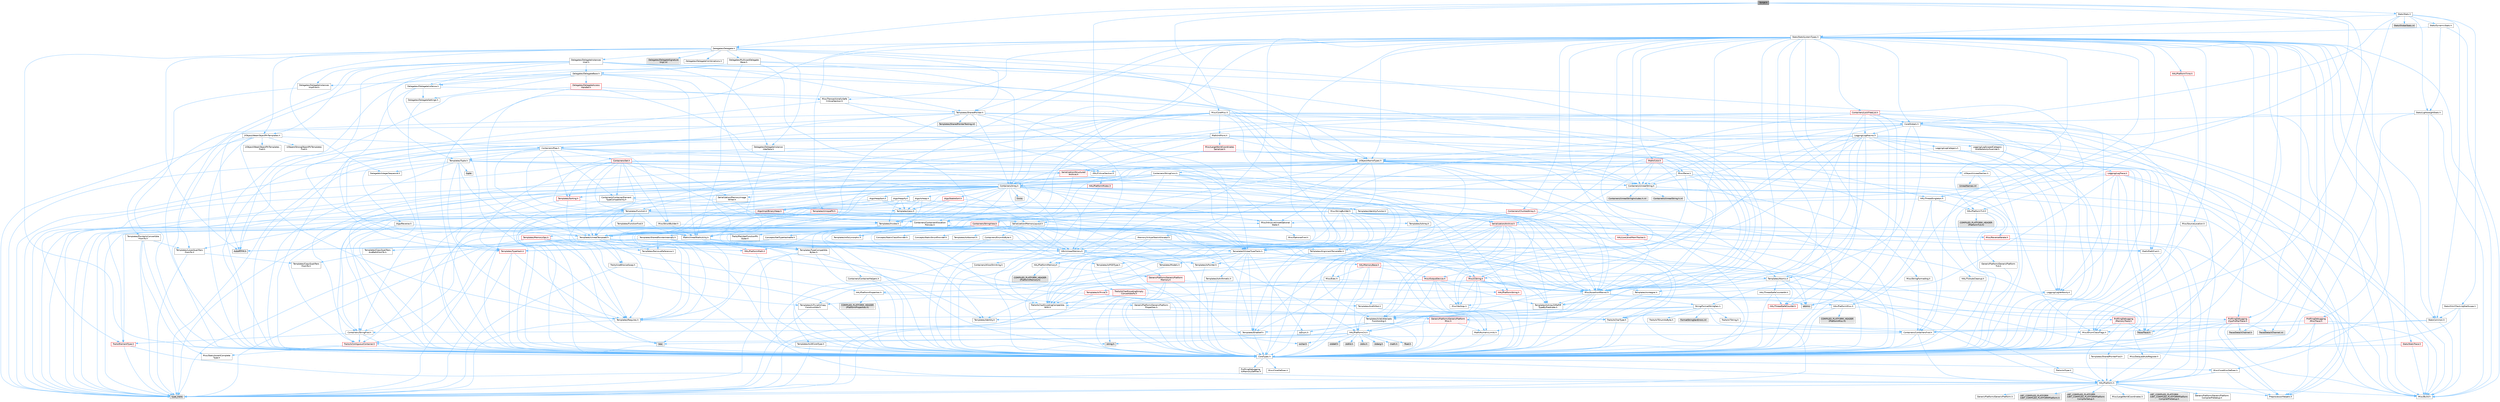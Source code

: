 digraph "Script.h"
{
 // INTERACTIVE_SVG=YES
 // LATEX_PDF_SIZE
  bgcolor="transparent";
  edge [fontname=Helvetica,fontsize=10,labelfontname=Helvetica,labelfontsize=10];
  node [fontname=Helvetica,fontsize=10,shape=box,height=0.2,width=0.4];
  Node1 [id="Node000001",label="Script.h",height=0.2,width=0.4,color="gray40", fillcolor="grey60", style="filled", fontcolor="black",tooltip=" "];
  Node1 -> Node2 [id="edge1_Node000001_Node000002",color="steelblue1",style="solid",tooltip=" "];
  Node2 [id="Node000002",label="Delegates/Delegate.h",height=0.2,width=0.4,color="grey40", fillcolor="white", style="filled",URL="$d4/d80/Delegate_8h.html",tooltip=" "];
  Node2 -> Node3 [id="edge2_Node000002_Node000003",color="steelblue1",style="solid",tooltip=" "];
  Node3 [id="Node000003",label="CoreTypes.h",height=0.2,width=0.4,color="grey40", fillcolor="white", style="filled",URL="$dc/dec/CoreTypes_8h.html",tooltip=" "];
  Node3 -> Node4 [id="edge3_Node000003_Node000004",color="steelblue1",style="solid",tooltip=" "];
  Node4 [id="Node000004",label="HAL/Platform.h",height=0.2,width=0.4,color="grey40", fillcolor="white", style="filled",URL="$d9/dd0/Platform_8h.html",tooltip=" "];
  Node4 -> Node5 [id="edge4_Node000004_Node000005",color="steelblue1",style="solid",tooltip=" "];
  Node5 [id="Node000005",label="Misc/Build.h",height=0.2,width=0.4,color="grey40", fillcolor="white", style="filled",URL="$d3/dbb/Build_8h.html",tooltip=" "];
  Node4 -> Node6 [id="edge5_Node000004_Node000006",color="steelblue1",style="solid",tooltip=" "];
  Node6 [id="Node000006",label="Misc/LargeWorldCoordinates.h",height=0.2,width=0.4,color="grey40", fillcolor="white", style="filled",URL="$d2/dcb/LargeWorldCoordinates_8h.html",tooltip=" "];
  Node4 -> Node7 [id="edge6_Node000004_Node000007",color="steelblue1",style="solid",tooltip=" "];
  Node7 [id="Node000007",label="type_traits",height=0.2,width=0.4,color="grey60", fillcolor="#E0E0E0", style="filled",tooltip=" "];
  Node4 -> Node8 [id="edge7_Node000004_Node000008",color="steelblue1",style="solid",tooltip=" "];
  Node8 [id="Node000008",label="PreprocessorHelpers.h",height=0.2,width=0.4,color="grey40", fillcolor="white", style="filled",URL="$db/ddb/PreprocessorHelpers_8h.html",tooltip=" "];
  Node4 -> Node9 [id="edge8_Node000004_Node000009",color="steelblue1",style="solid",tooltip=" "];
  Node9 [id="Node000009",label="UBT_COMPILED_PLATFORM\l/UBT_COMPILED_PLATFORMPlatform\lCompilerPreSetup.h",height=0.2,width=0.4,color="grey60", fillcolor="#E0E0E0", style="filled",tooltip=" "];
  Node4 -> Node10 [id="edge9_Node000004_Node000010",color="steelblue1",style="solid",tooltip=" "];
  Node10 [id="Node000010",label="GenericPlatform/GenericPlatform\lCompilerPreSetup.h",height=0.2,width=0.4,color="grey40", fillcolor="white", style="filled",URL="$d9/dc8/GenericPlatformCompilerPreSetup_8h.html",tooltip=" "];
  Node4 -> Node11 [id="edge10_Node000004_Node000011",color="steelblue1",style="solid",tooltip=" "];
  Node11 [id="Node000011",label="GenericPlatform/GenericPlatform.h",height=0.2,width=0.4,color="grey40", fillcolor="white", style="filled",URL="$d6/d84/GenericPlatform_8h.html",tooltip=" "];
  Node4 -> Node12 [id="edge11_Node000004_Node000012",color="steelblue1",style="solid",tooltip=" "];
  Node12 [id="Node000012",label="UBT_COMPILED_PLATFORM\l/UBT_COMPILED_PLATFORMPlatform.h",height=0.2,width=0.4,color="grey60", fillcolor="#E0E0E0", style="filled",tooltip=" "];
  Node4 -> Node13 [id="edge12_Node000004_Node000013",color="steelblue1",style="solid",tooltip=" "];
  Node13 [id="Node000013",label="UBT_COMPILED_PLATFORM\l/UBT_COMPILED_PLATFORMPlatform\lCompilerSetup.h",height=0.2,width=0.4,color="grey60", fillcolor="#E0E0E0", style="filled",tooltip=" "];
  Node3 -> Node14 [id="edge13_Node000003_Node000014",color="steelblue1",style="solid",tooltip=" "];
  Node14 [id="Node000014",label="ProfilingDebugging\l/UMemoryDefines.h",height=0.2,width=0.4,color="grey40", fillcolor="white", style="filled",URL="$d2/da2/UMemoryDefines_8h.html",tooltip=" "];
  Node3 -> Node15 [id="edge14_Node000003_Node000015",color="steelblue1",style="solid",tooltip=" "];
  Node15 [id="Node000015",label="Misc/CoreMiscDefines.h",height=0.2,width=0.4,color="grey40", fillcolor="white", style="filled",URL="$da/d38/CoreMiscDefines_8h.html",tooltip=" "];
  Node15 -> Node4 [id="edge15_Node000015_Node000004",color="steelblue1",style="solid",tooltip=" "];
  Node15 -> Node8 [id="edge16_Node000015_Node000008",color="steelblue1",style="solid",tooltip=" "];
  Node3 -> Node16 [id="edge17_Node000003_Node000016",color="steelblue1",style="solid",tooltip=" "];
  Node16 [id="Node000016",label="Misc/CoreDefines.h",height=0.2,width=0.4,color="grey40", fillcolor="white", style="filled",URL="$d3/dd2/CoreDefines_8h.html",tooltip=" "];
  Node2 -> Node17 [id="edge18_Node000002_Node000017",color="steelblue1",style="solid",tooltip=" "];
  Node17 [id="Node000017",label="Misc/AssertionMacros.h",height=0.2,width=0.4,color="grey40", fillcolor="white", style="filled",URL="$d0/dfa/AssertionMacros_8h.html",tooltip=" "];
  Node17 -> Node3 [id="edge19_Node000017_Node000003",color="steelblue1",style="solid",tooltip=" "];
  Node17 -> Node4 [id="edge20_Node000017_Node000004",color="steelblue1",style="solid",tooltip=" "];
  Node17 -> Node18 [id="edge21_Node000017_Node000018",color="steelblue1",style="solid",tooltip=" "];
  Node18 [id="Node000018",label="HAL/PlatformMisc.h",height=0.2,width=0.4,color="grey40", fillcolor="white", style="filled",URL="$d0/df5/PlatformMisc_8h.html",tooltip=" "];
  Node18 -> Node3 [id="edge22_Node000018_Node000003",color="steelblue1",style="solid",tooltip=" "];
  Node18 -> Node19 [id="edge23_Node000018_Node000019",color="steelblue1",style="solid",tooltip=" "];
  Node19 [id="Node000019",label="GenericPlatform/GenericPlatform\lMisc.h",height=0.2,width=0.4,color="red", fillcolor="#FFF0F0", style="filled",URL="$db/d9a/GenericPlatformMisc_8h.html",tooltip=" "];
  Node19 -> Node20 [id="edge24_Node000019_Node000020",color="steelblue1",style="solid",tooltip=" "];
  Node20 [id="Node000020",label="Containers/StringFwd.h",height=0.2,width=0.4,color="grey40", fillcolor="white", style="filled",URL="$df/d37/StringFwd_8h.html",tooltip=" "];
  Node20 -> Node3 [id="edge25_Node000020_Node000003",color="steelblue1",style="solid",tooltip=" "];
  Node20 -> Node21 [id="edge26_Node000020_Node000021",color="steelblue1",style="solid",tooltip=" "];
  Node21 [id="Node000021",label="Traits/ElementType.h",height=0.2,width=0.4,color="red", fillcolor="#FFF0F0", style="filled",URL="$d5/d4f/ElementType_8h.html",tooltip=" "];
  Node21 -> Node4 [id="edge27_Node000021_Node000004",color="steelblue1",style="solid",tooltip=" "];
  Node21 -> Node7 [id="edge28_Node000021_Node000007",color="steelblue1",style="solid",tooltip=" "];
  Node20 -> Node23 [id="edge29_Node000020_Node000023",color="steelblue1",style="solid",tooltip=" "];
  Node23 [id="Node000023",label="Traits/IsContiguousContainer.h",height=0.2,width=0.4,color="red", fillcolor="#FFF0F0", style="filled",URL="$d5/d3c/IsContiguousContainer_8h.html",tooltip=" "];
  Node23 -> Node3 [id="edge30_Node000023_Node000003",color="steelblue1",style="solid",tooltip=" "];
  Node23 -> Node24 [id="edge31_Node000023_Node000024",color="steelblue1",style="solid",tooltip=" "];
  Node24 [id="Node000024",label="Misc/StaticAssertComplete\lType.h",height=0.2,width=0.4,color="grey40", fillcolor="white", style="filled",URL="$d5/d4e/StaticAssertCompleteType_8h.html",tooltip=" "];
  Node19 -> Node3 [id="edge32_Node000019_Node000003",color="steelblue1",style="solid",tooltip=" "];
  Node19 -> Node30 [id="edge33_Node000019_Node000030",color="steelblue1",style="solid",tooltip=" "];
  Node30 [id="Node000030",label="HAL/PlatformCrt.h",height=0.2,width=0.4,color="grey40", fillcolor="white", style="filled",URL="$d8/d75/PlatformCrt_8h.html",tooltip=" "];
  Node30 -> Node31 [id="edge34_Node000030_Node000031",color="steelblue1",style="solid",tooltip=" "];
  Node31 [id="Node000031",label="new",height=0.2,width=0.4,color="grey60", fillcolor="#E0E0E0", style="filled",tooltip=" "];
  Node30 -> Node32 [id="edge35_Node000030_Node000032",color="steelblue1",style="solid",tooltip=" "];
  Node32 [id="Node000032",label="wchar.h",height=0.2,width=0.4,color="grey60", fillcolor="#E0E0E0", style="filled",tooltip=" "];
  Node30 -> Node33 [id="edge36_Node000030_Node000033",color="steelblue1",style="solid",tooltip=" "];
  Node33 [id="Node000033",label="stddef.h",height=0.2,width=0.4,color="grey60", fillcolor="#E0E0E0", style="filled",tooltip=" "];
  Node30 -> Node34 [id="edge37_Node000030_Node000034",color="steelblue1",style="solid",tooltip=" "];
  Node34 [id="Node000034",label="stdlib.h",height=0.2,width=0.4,color="grey60", fillcolor="#E0E0E0", style="filled",tooltip=" "];
  Node30 -> Node35 [id="edge38_Node000030_Node000035",color="steelblue1",style="solid",tooltip=" "];
  Node35 [id="Node000035",label="stdio.h",height=0.2,width=0.4,color="grey60", fillcolor="#E0E0E0", style="filled",tooltip=" "];
  Node30 -> Node36 [id="edge39_Node000030_Node000036",color="steelblue1",style="solid",tooltip=" "];
  Node36 [id="Node000036",label="stdarg.h",height=0.2,width=0.4,color="grey60", fillcolor="#E0E0E0", style="filled",tooltip=" "];
  Node30 -> Node37 [id="edge40_Node000030_Node000037",color="steelblue1",style="solid",tooltip=" "];
  Node37 [id="Node000037",label="math.h",height=0.2,width=0.4,color="grey60", fillcolor="#E0E0E0", style="filled",tooltip=" "];
  Node30 -> Node38 [id="edge41_Node000030_Node000038",color="steelblue1",style="solid",tooltip=" "];
  Node38 [id="Node000038",label="float.h",height=0.2,width=0.4,color="grey60", fillcolor="#E0E0E0", style="filled",tooltip=" "];
  Node30 -> Node39 [id="edge42_Node000030_Node000039",color="steelblue1",style="solid",tooltip=" "];
  Node39 [id="Node000039",label="string.h",height=0.2,width=0.4,color="grey60", fillcolor="#E0E0E0", style="filled",tooltip=" "];
  Node19 -> Node40 [id="edge43_Node000019_Node000040",color="steelblue1",style="solid",tooltip=" "];
  Node40 [id="Node000040",label="Math/NumericLimits.h",height=0.2,width=0.4,color="grey40", fillcolor="white", style="filled",URL="$df/d1b/NumericLimits_8h.html",tooltip=" "];
  Node40 -> Node3 [id="edge44_Node000040_Node000003",color="steelblue1",style="solid",tooltip=" "];
  Node19 -> Node42 [id="edge45_Node000019_Node000042",color="steelblue1",style="solid",tooltip=" "];
  Node42 [id="Node000042",label="Misc/EnumClassFlags.h",height=0.2,width=0.4,color="grey40", fillcolor="white", style="filled",URL="$d8/de7/EnumClassFlags_8h.html",tooltip=" "];
  Node18 -> Node45 [id="edge46_Node000018_Node000045",color="steelblue1",style="solid",tooltip=" "];
  Node45 [id="Node000045",label="COMPILED_PLATFORM_HEADER\l(PlatformMisc.h)",height=0.2,width=0.4,color="grey60", fillcolor="#E0E0E0", style="filled",tooltip=" "];
  Node18 -> Node46 [id="edge47_Node000018_Node000046",color="steelblue1",style="solid",tooltip=" "];
  Node46 [id="Node000046",label="ProfilingDebugging\l/CpuProfilerTrace.h",height=0.2,width=0.4,color="red", fillcolor="#FFF0F0", style="filled",URL="$da/dcb/CpuProfilerTrace_8h.html",tooltip=" "];
  Node46 -> Node3 [id="edge48_Node000046_Node000003",color="steelblue1",style="solid",tooltip=" "];
  Node46 -> Node26 [id="edge49_Node000046_Node000026",color="steelblue1",style="solid",tooltip=" "];
  Node26 [id="Node000026",label="Containers/ContainersFwd.h",height=0.2,width=0.4,color="grey40", fillcolor="white", style="filled",URL="$d4/d0a/ContainersFwd_8h.html",tooltip=" "];
  Node26 -> Node4 [id="edge50_Node000026_Node000004",color="steelblue1",style="solid",tooltip=" "];
  Node26 -> Node3 [id="edge51_Node000026_Node000003",color="steelblue1",style="solid",tooltip=" "];
  Node26 -> Node23 [id="edge52_Node000026_Node000023",color="steelblue1",style="solid",tooltip=" "];
  Node46 -> Node8 [id="edge53_Node000046_Node000008",color="steelblue1",style="solid",tooltip=" "];
  Node46 -> Node5 [id="edge54_Node000046_Node000005",color="steelblue1",style="solid",tooltip=" "];
  Node46 -> Node51 [id="edge55_Node000046_Node000051",color="steelblue1",style="solid",tooltip=" "];
  Node51 [id="Node000051",label="Trace/Detail/Channel.h",height=0.2,width=0.4,color="grey60", fillcolor="#E0E0E0", style="filled",tooltip=" "];
  Node46 -> Node52 [id="edge56_Node000046_Node000052",color="steelblue1",style="solid",tooltip=" "];
  Node52 [id="Node000052",label="Trace/Detail/Channel.inl",height=0.2,width=0.4,color="grey60", fillcolor="#E0E0E0", style="filled",tooltip=" "];
  Node46 -> Node53 [id="edge57_Node000046_Node000053",color="steelblue1",style="solid",tooltip=" "];
  Node53 [id="Node000053",label="Trace/Trace.h",height=0.2,width=0.4,color="grey60", fillcolor="#E0E0E0", style="filled",tooltip=" "];
  Node17 -> Node8 [id="edge58_Node000017_Node000008",color="steelblue1",style="solid",tooltip=" "];
  Node17 -> Node54 [id="edge59_Node000017_Node000054",color="steelblue1",style="solid",tooltip=" "];
  Node54 [id="Node000054",label="Templates/EnableIf.h",height=0.2,width=0.4,color="grey40", fillcolor="white", style="filled",URL="$d7/d60/EnableIf_8h.html",tooltip=" "];
  Node54 -> Node3 [id="edge60_Node000054_Node000003",color="steelblue1",style="solid",tooltip=" "];
  Node17 -> Node55 [id="edge61_Node000017_Node000055",color="steelblue1",style="solid",tooltip=" "];
  Node55 [id="Node000055",label="Templates/IsArrayOrRefOf\lTypeByPredicate.h",height=0.2,width=0.4,color="grey40", fillcolor="white", style="filled",URL="$d6/da1/IsArrayOrRefOfTypeByPredicate_8h.html",tooltip=" "];
  Node55 -> Node3 [id="edge62_Node000055_Node000003",color="steelblue1",style="solid",tooltip=" "];
  Node17 -> Node56 [id="edge63_Node000017_Node000056",color="steelblue1",style="solid",tooltip=" "];
  Node56 [id="Node000056",label="Templates/IsValidVariadic\lFunctionArg.h",height=0.2,width=0.4,color="grey40", fillcolor="white", style="filled",URL="$d0/dc8/IsValidVariadicFunctionArg_8h.html",tooltip=" "];
  Node56 -> Node3 [id="edge64_Node000056_Node000003",color="steelblue1",style="solid",tooltip=" "];
  Node56 -> Node57 [id="edge65_Node000056_Node000057",color="steelblue1",style="solid",tooltip=" "];
  Node57 [id="Node000057",label="IsEnum.h",height=0.2,width=0.4,color="grey40", fillcolor="white", style="filled",URL="$d4/de5/IsEnum_8h.html",tooltip=" "];
  Node56 -> Node7 [id="edge66_Node000056_Node000007",color="steelblue1",style="solid",tooltip=" "];
  Node17 -> Node58 [id="edge67_Node000017_Node000058",color="steelblue1",style="solid",tooltip=" "];
  Node58 [id="Node000058",label="Traits/IsCharEncodingCompatible\lWith.h",height=0.2,width=0.4,color="grey40", fillcolor="white", style="filled",URL="$df/dd1/IsCharEncodingCompatibleWith_8h.html",tooltip=" "];
  Node58 -> Node7 [id="edge68_Node000058_Node000007",color="steelblue1",style="solid",tooltip=" "];
  Node58 -> Node59 [id="edge69_Node000058_Node000059",color="steelblue1",style="solid",tooltip=" "];
  Node59 [id="Node000059",label="Traits/IsCharType.h",height=0.2,width=0.4,color="grey40", fillcolor="white", style="filled",URL="$db/d51/IsCharType_8h.html",tooltip=" "];
  Node59 -> Node3 [id="edge70_Node000059_Node000003",color="steelblue1",style="solid",tooltip=" "];
  Node17 -> Node60 [id="edge71_Node000017_Node000060",color="steelblue1",style="solid",tooltip=" "];
  Node60 [id="Node000060",label="Misc/VarArgs.h",height=0.2,width=0.4,color="grey40", fillcolor="white", style="filled",URL="$d5/d6f/VarArgs_8h.html",tooltip=" "];
  Node60 -> Node3 [id="edge72_Node000060_Node000003",color="steelblue1",style="solid",tooltip=" "];
  Node17 -> Node61 [id="edge73_Node000017_Node000061",color="steelblue1",style="solid",tooltip=" "];
  Node61 [id="Node000061",label="String/FormatStringSan.h",height=0.2,width=0.4,color="grey40", fillcolor="white", style="filled",URL="$d3/d8b/FormatStringSan_8h.html",tooltip=" "];
  Node61 -> Node7 [id="edge74_Node000061_Node000007",color="steelblue1",style="solid",tooltip=" "];
  Node61 -> Node3 [id="edge75_Node000061_Node000003",color="steelblue1",style="solid",tooltip=" "];
  Node61 -> Node62 [id="edge76_Node000061_Node000062",color="steelblue1",style="solid",tooltip=" "];
  Node62 [id="Node000062",label="Templates/Requires.h",height=0.2,width=0.4,color="grey40", fillcolor="white", style="filled",URL="$dc/d96/Requires_8h.html",tooltip=" "];
  Node62 -> Node54 [id="edge77_Node000062_Node000054",color="steelblue1",style="solid",tooltip=" "];
  Node62 -> Node7 [id="edge78_Node000062_Node000007",color="steelblue1",style="solid",tooltip=" "];
  Node61 -> Node63 [id="edge79_Node000061_Node000063",color="steelblue1",style="solid",tooltip=" "];
  Node63 [id="Node000063",label="Templates/Identity.h",height=0.2,width=0.4,color="grey40", fillcolor="white", style="filled",URL="$d0/dd5/Identity_8h.html",tooltip=" "];
  Node61 -> Node56 [id="edge80_Node000061_Node000056",color="steelblue1",style="solid",tooltip=" "];
  Node61 -> Node59 [id="edge81_Node000061_Node000059",color="steelblue1",style="solid",tooltip=" "];
  Node61 -> Node64 [id="edge82_Node000061_Node000064",color="steelblue1",style="solid",tooltip=" "];
  Node64 [id="Node000064",label="Traits/IsTEnumAsByte.h",height=0.2,width=0.4,color="grey40", fillcolor="white", style="filled",URL="$d1/de6/IsTEnumAsByte_8h.html",tooltip=" "];
  Node61 -> Node65 [id="edge83_Node000061_Node000065",color="steelblue1",style="solid",tooltip=" "];
  Node65 [id="Node000065",label="Traits/IsTString.h",height=0.2,width=0.4,color="grey40", fillcolor="white", style="filled",URL="$d0/df8/IsTString_8h.html",tooltip=" "];
  Node65 -> Node26 [id="edge84_Node000065_Node000026",color="steelblue1",style="solid",tooltip=" "];
  Node61 -> Node26 [id="edge85_Node000061_Node000026",color="steelblue1",style="solid",tooltip=" "];
  Node61 -> Node66 [id="edge86_Node000061_Node000066",color="steelblue1",style="solid",tooltip=" "];
  Node66 [id="Node000066",label="FormatStringSanErrors.inl",height=0.2,width=0.4,color="grey60", fillcolor="#E0E0E0", style="filled",tooltip=" "];
  Node17 -> Node67 [id="edge87_Node000017_Node000067",color="steelblue1",style="solid",tooltip=" "];
  Node67 [id="Node000067",label="atomic",height=0.2,width=0.4,color="grey60", fillcolor="#E0E0E0", style="filled",tooltip=" "];
  Node2 -> Node68 [id="edge88_Node000002_Node000068",color="steelblue1",style="solid",tooltip=" "];
  Node68 [id="Node000068",label="UObject/NameTypes.h",height=0.2,width=0.4,color="grey40", fillcolor="white", style="filled",URL="$d6/d35/NameTypes_8h.html",tooltip=" "];
  Node68 -> Node3 [id="edge89_Node000068_Node000003",color="steelblue1",style="solid",tooltip=" "];
  Node68 -> Node17 [id="edge90_Node000068_Node000017",color="steelblue1",style="solid",tooltip=" "];
  Node68 -> Node69 [id="edge91_Node000068_Node000069",color="steelblue1",style="solid",tooltip=" "];
  Node69 [id="Node000069",label="HAL/UnrealMemory.h",height=0.2,width=0.4,color="grey40", fillcolor="white", style="filled",URL="$d9/d96/UnrealMemory_8h.html",tooltip=" "];
  Node69 -> Node3 [id="edge92_Node000069_Node000003",color="steelblue1",style="solid",tooltip=" "];
  Node69 -> Node70 [id="edge93_Node000069_Node000070",color="steelblue1",style="solid",tooltip=" "];
  Node70 [id="Node000070",label="GenericPlatform/GenericPlatform\lMemory.h",height=0.2,width=0.4,color="red", fillcolor="#FFF0F0", style="filled",URL="$dd/d22/GenericPlatformMemory_8h.html",tooltip=" "];
  Node70 -> Node3 [id="edge94_Node000070_Node000003",color="steelblue1",style="solid",tooltip=" "];
  Node70 -> Node71 [id="edge95_Node000070_Node000071",color="steelblue1",style="solid",tooltip=" "];
  Node71 [id="Node000071",label="HAL/PlatformString.h",height=0.2,width=0.4,color="red", fillcolor="#FFF0F0", style="filled",URL="$db/db5/PlatformString_8h.html",tooltip=" "];
  Node71 -> Node3 [id="edge96_Node000071_Node000003",color="steelblue1",style="solid",tooltip=" "];
  Node70 -> Node39 [id="edge97_Node000070_Node000039",color="steelblue1",style="solid",tooltip=" "];
  Node70 -> Node32 [id="edge98_Node000070_Node000032",color="steelblue1",style="solid",tooltip=" "];
  Node69 -> Node73 [id="edge99_Node000069_Node000073",color="steelblue1",style="solid",tooltip=" "];
  Node73 [id="Node000073",label="HAL/MemoryBase.h",height=0.2,width=0.4,color="red", fillcolor="#FFF0F0", style="filled",URL="$d6/d9f/MemoryBase_8h.html",tooltip=" "];
  Node73 -> Node3 [id="edge100_Node000073_Node000003",color="steelblue1",style="solid",tooltip=" "];
  Node73 -> Node30 [id="edge101_Node000073_Node000030",color="steelblue1",style="solid",tooltip=" "];
  Node73 -> Node74 [id="edge102_Node000073_Node000074",color="steelblue1",style="solid",tooltip=" "];
  Node74 [id="Node000074",label="Misc/Exec.h",height=0.2,width=0.4,color="grey40", fillcolor="white", style="filled",URL="$de/ddb/Exec_8h.html",tooltip=" "];
  Node74 -> Node3 [id="edge103_Node000074_Node000003",color="steelblue1",style="solid",tooltip=" "];
  Node74 -> Node17 [id="edge104_Node000074_Node000017",color="steelblue1",style="solid",tooltip=" "];
  Node73 -> Node75 [id="edge105_Node000073_Node000075",color="steelblue1",style="solid",tooltip=" "];
  Node75 [id="Node000075",label="Misc/OutputDevice.h",height=0.2,width=0.4,color="red", fillcolor="#FFF0F0", style="filled",URL="$d7/d32/OutputDevice_8h.html",tooltip=" "];
  Node75 -> Node3 [id="edge106_Node000075_Node000003",color="steelblue1",style="solid",tooltip=" "];
  Node75 -> Node76 [id="edge107_Node000075_Node000076",color="steelblue1",style="solid",tooltip=" "];
  Node76 [id="Node000076",label="Logging/LogVerbosity.h",height=0.2,width=0.4,color="grey40", fillcolor="white", style="filled",URL="$d2/d8f/LogVerbosity_8h.html",tooltip=" "];
  Node76 -> Node3 [id="edge108_Node000076_Node000003",color="steelblue1",style="solid",tooltip=" "];
  Node75 -> Node60 [id="edge109_Node000075_Node000060",color="steelblue1",style="solid",tooltip=" "];
  Node75 -> Node55 [id="edge110_Node000075_Node000055",color="steelblue1",style="solid",tooltip=" "];
  Node75 -> Node56 [id="edge111_Node000075_Node000056",color="steelblue1",style="solid",tooltip=" "];
  Node75 -> Node58 [id="edge112_Node000075_Node000058",color="steelblue1",style="solid",tooltip=" "];
  Node73 -> Node77 [id="edge113_Node000073_Node000077",color="steelblue1",style="solid",tooltip=" "];
  Node77 [id="Node000077",label="Templates/Atomic.h",height=0.2,width=0.4,color="grey40", fillcolor="white", style="filled",URL="$d3/d91/Atomic_8h.html",tooltip=" "];
  Node77 -> Node78 [id="edge114_Node000077_Node000078",color="steelblue1",style="solid",tooltip=" "];
  Node78 [id="Node000078",label="HAL/ThreadSafeCounter.h",height=0.2,width=0.4,color="red", fillcolor="#FFF0F0", style="filled",URL="$dc/dc9/ThreadSafeCounter_8h.html",tooltip=" "];
  Node78 -> Node3 [id="edge115_Node000078_Node000003",color="steelblue1",style="solid",tooltip=" "];
  Node77 -> Node79 [id="edge116_Node000077_Node000079",color="steelblue1",style="solid",tooltip=" "];
  Node79 [id="Node000079",label="HAL/ThreadSafeCounter64.h",height=0.2,width=0.4,color="grey40", fillcolor="white", style="filled",URL="$d0/d12/ThreadSafeCounter64_8h.html",tooltip=" "];
  Node79 -> Node3 [id="edge117_Node000079_Node000003",color="steelblue1",style="solid",tooltip=" "];
  Node79 -> Node78 [id="edge118_Node000079_Node000078",color="steelblue1",style="solid",tooltip=" "];
  Node77 -> Node80 [id="edge119_Node000077_Node000080",color="steelblue1",style="solid",tooltip=" "];
  Node80 [id="Node000080",label="Templates/IsIntegral.h",height=0.2,width=0.4,color="grey40", fillcolor="white", style="filled",URL="$da/d64/IsIntegral_8h.html",tooltip=" "];
  Node80 -> Node3 [id="edge120_Node000080_Node000003",color="steelblue1",style="solid",tooltip=" "];
  Node77 -> Node81 [id="edge121_Node000077_Node000081",color="steelblue1",style="solid",tooltip=" "];
  Node81 [id="Node000081",label="Templates/IsTrivial.h",height=0.2,width=0.4,color="red", fillcolor="#FFF0F0", style="filled",URL="$da/d4c/IsTrivial_8h.html",tooltip=" "];
  Node81 -> Node82 [id="edge122_Node000081_Node000082",color="steelblue1",style="solid",tooltip=" "];
  Node82 [id="Node000082",label="Templates/AndOrNot.h",height=0.2,width=0.4,color="grey40", fillcolor="white", style="filled",URL="$db/d0a/AndOrNot_8h.html",tooltip=" "];
  Node82 -> Node3 [id="edge123_Node000082_Node000003",color="steelblue1",style="solid",tooltip=" "];
  Node81 -> Node83 [id="edge124_Node000081_Node000083",color="steelblue1",style="solid",tooltip=" "];
  Node83 [id="Node000083",label="Templates/IsTriviallyCopy\lConstructible.h",height=0.2,width=0.4,color="grey40", fillcolor="white", style="filled",URL="$d3/d78/IsTriviallyCopyConstructible_8h.html",tooltip=" "];
  Node83 -> Node3 [id="edge125_Node000083_Node000003",color="steelblue1",style="solid",tooltip=" "];
  Node83 -> Node7 [id="edge126_Node000083_Node000007",color="steelblue1",style="solid",tooltip=" "];
  Node81 -> Node7 [id="edge127_Node000081_Node000007",color="steelblue1",style="solid",tooltip=" "];
  Node77 -> Node85 [id="edge128_Node000077_Node000085",color="steelblue1",style="solid",tooltip=" "];
  Node85 [id="Node000085",label="Traits/IntType.h",height=0.2,width=0.4,color="grey40", fillcolor="white", style="filled",URL="$d7/deb/IntType_8h.html",tooltip=" "];
  Node85 -> Node4 [id="edge129_Node000085_Node000004",color="steelblue1",style="solid",tooltip=" "];
  Node77 -> Node67 [id="edge130_Node000077_Node000067",color="steelblue1",style="solid",tooltip=" "];
  Node69 -> Node86 [id="edge131_Node000069_Node000086",color="steelblue1",style="solid",tooltip=" "];
  Node86 [id="Node000086",label="HAL/PlatformMemory.h",height=0.2,width=0.4,color="grey40", fillcolor="white", style="filled",URL="$de/d68/PlatformMemory_8h.html",tooltip=" "];
  Node86 -> Node3 [id="edge132_Node000086_Node000003",color="steelblue1",style="solid",tooltip=" "];
  Node86 -> Node70 [id="edge133_Node000086_Node000070",color="steelblue1",style="solid",tooltip=" "];
  Node86 -> Node87 [id="edge134_Node000086_Node000087",color="steelblue1",style="solid",tooltip=" "];
  Node87 [id="Node000087",label="COMPILED_PLATFORM_HEADER\l(PlatformMemory.h)",height=0.2,width=0.4,color="grey60", fillcolor="#E0E0E0", style="filled",tooltip=" "];
  Node69 -> Node88 [id="edge135_Node000069_Node000088",color="steelblue1",style="solid",tooltip=" "];
  Node88 [id="Node000088",label="ProfilingDebugging\l/MemoryTrace.h",height=0.2,width=0.4,color="red", fillcolor="#FFF0F0", style="filled",URL="$da/dd7/MemoryTrace_8h.html",tooltip=" "];
  Node88 -> Node4 [id="edge136_Node000088_Node000004",color="steelblue1",style="solid",tooltip=" "];
  Node88 -> Node42 [id="edge137_Node000088_Node000042",color="steelblue1",style="solid",tooltip=" "];
  Node88 -> Node53 [id="edge138_Node000088_Node000053",color="steelblue1",style="solid",tooltip=" "];
  Node69 -> Node89 [id="edge139_Node000069_Node000089",color="steelblue1",style="solid",tooltip=" "];
  Node89 [id="Node000089",label="Templates/IsPointer.h",height=0.2,width=0.4,color="grey40", fillcolor="white", style="filled",URL="$d7/d05/IsPointer_8h.html",tooltip=" "];
  Node89 -> Node3 [id="edge140_Node000089_Node000003",color="steelblue1",style="solid",tooltip=" "];
  Node68 -> Node90 [id="edge141_Node000068_Node000090",color="steelblue1",style="solid",tooltip=" "];
  Node90 [id="Node000090",label="Templates/UnrealTypeTraits.h",height=0.2,width=0.4,color="grey40", fillcolor="white", style="filled",URL="$d2/d2d/UnrealTypeTraits_8h.html",tooltip=" "];
  Node90 -> Node3 [id="edge142_Node000090_Node000003",color="steelblue1",style="solid",tooltip=" "];
  Node90 -> Node89 [id="edge143_Node000090_Node000089",color="steelblue1",style="solid",tooltip=" "];
  Node90 -> Node17 [id="edge144_Node000090_Node000017",color="steelblue1",style="solid",tooltip=" "];
  Node90 -> Node82 [id="edge145_Node000090_Node000082",color="steelblue1",style="solid",tooltip=" "];
  Node90 -> Node54 [id="edge146_Node000090_Node000054",color="steelblue1",style="solid",tooltip=" "];
  Node90 -> Node91 [id="edge147_Node000090_Node000091",color="steelblue1",style="solid",tooltip=" "];
  Node91 [id="Node000091",label="Templates/IsArithmetic.h",height=0.2,width=0.4,color="grey40", fillcolor="white", style="filled",URL="$d2/d5d/IsArithmetic_8h.html",tooltip=" "];
  Node91 -> Node3 [id="edge148_Node000091_Node000003",color="steelblue1",style="solid",tooltip=" "];
  Node90 -> Node57 [id="edge149_Node000090_Node000057",color="steelblue1",style="solid",tooltip=" "];
  Node90 -> Node92 [id="edge150_Node000090_Node000092",color="steelblue1",style="solid",tooltip=" "];
  Node92 [id="Node000092",label="Templates/Models.h",height=0.2,width=0.4,color="grey40", fillcolor="white", style="filled",URL="$d3/d0c/Models_8h.html",tooltip=" "];
  Node92 -> Node63 [id="edge151_Node000092_Node000063",color="steelblue1",style="solid",tooltip=" "];
  Node90 -> Node93 [id="edge152_Node000090_Node000093",color="steelblue1",style="solid",tooltip=" "];
  Node93 [id="Node000093",label="Templates/IsPODType.h",height=0.2,width=0.4,color="grey40", fillcolor="white", style="filled",URL="$d7/db1/IsPODType_8h.html",tooltip=" "];
  Node93 -> Node3 [id="edge153_Node000093_Node000003",color="steelblue1",style="solid",tooltip=" "];
  Node90 -> Node94 [id="edge154_Node000090_Node000094",color="steelblue1",style="solid",tooltip=" "];
  Node94 [id="Node000094",label="Templates/IsUECoreType.h",height=0.2,width=0.4,color="grey40", fillcolor="white", style="filled",URL="$d1/db8/IsUECoreType_8h.html",tooltip=" "];
  Node94 -> Node3 [id="edge155_Node000094_Node000003",color="steelblue1",style="solid",tooltip=" "];
  Node94 -> Node7 [id="edge156_Node000094_Node000007",color="steelblue1",style="solid",tooltip=" "];
  Node90 -> Node83 [id="edge157_Node000090_Node000083",color="steelblue1",style="solid",tooltip=" "];
  Node68 -> Node95 [id="edge158_Node000068_Node000095",color="steelblue1",style="solid",tooltip=" "];
  Node95 [id="Node000095",label="Templates/UnrealTemplate.h",height=0.2,width=0.4,color="grey40", fillcolor="white", style="filled",URL="$d4/d24/UnrealTemplate_8h.html",tooltip=" "];
  Node95 -> Node3 [id="edge159_Node000095_Node000003",color="steelblue1",style="solid",tooltip=" "];
  Node95 -> Node89 [id="edge160_Node000095_Node000089",color="steelblue1",style="solid",tooltip=" "];
  Node95 -> Node69 [id="edge161_Node000095_Node000069",color="steelblue1",style="solid",tooltip=" "];
  Node95 -> Node96 [id="edge162_Node000095_Node000096",color="steelblue1",style="solid",tooltip=" "];
  Node96 [id="Node000096",label="Templates/CopyQualifiers\lAndRefsFromTo.h",height=0.2,width=0.4,color="grey40", fillcolor="white", style="filled",URL="$d3/db3/CopyQualifiersAndRefsFromTo_8h.html",tooltip=" "];
  Node96 -> Node97 [id="edge163_Node000096_Node000097",color="steelblue1",style="solid",tooltip=" "];
  Node97 [id="Node000097",label="Templates/CopyQualifiers\lFromTo.h",height=0.2,width=0.4,color="grey40", fillcolor="white", style="filled",URL="$d5/db4/CopyQualifiersFromTo_8h.html",tooltip=" "];
  Node95 -> Node90 [id="edge164_Node000095_Node000090",color="steelblue1",style="solid",tooltip=" "];
  Node95 -> Node98 [id="edge165_Node000095_Node000098",color="steelblue1",style="solid",tooltip=" "];
  Node98 [id="Node000098",label="Templates/RemoveReference.h",height=0.2,width=0.4,color="grey40", fillcolor="white", style="filled",URL="$da/dbe/RemoveReference_8h.html",tooltip=" "];
  Node98 -> Node3 [id="edge166_Node000098_Node000003",color="steelblue1",style="solid",tooltip=" "];
  Node95 -> Node62 [id="edge167_Node000095_Node000062",color="steelblue1",style="solid",tooltip=" "];
  Node95 -> Node99 [id="edge168_Node000095_Node000099",color="steelblue1",style="solid",tooltip=" "];
  Node99 [id="Node000099",label="Templates/TypeCompatible\lBytes.h",height=0.2,width=0.4,color="grey40", fillcolor="white", style="filled",URL="$df/d0a/TypeCompatibleBytes_8h.html",tooltip=" "];
  Node99 -> Node3 [id="edge169_Node000099_Node000003",color="steelblue1",style="solid",tooltip=" "];
  Node99 -> Node39 [id="edge170_Node000099_Node000039",color="steelblue1",style="solid",tooltip=" "];
  Node99 -> Node31 [id="edge171_Node000099_Node000031",color="steelblue1",style="solid",tooltip=" "];
  Node99 -> Node7 [id="edge172_Node000099_Node000007",color="steelblue1",style="solid",tooltip=" "];
  Node95 -> Node63 [id="edge173_Node000095_Node000063",color="steelblue1",style="solid",tooltip=" "];
  Node95 -> Node23 [id="edge174_Node000095_Node000023",color="steelblue1",style="solid",tooltip=" "];
  Node95 -> Node100 [id="edge175_Node000095_Node000100",color="steelblue1",style="solid",tooltip=" "];
  Node100 [id="Node000100",label="Traits/UseBitwiseSwap.h",height=0.2,width=0.4,color="grey40", fillcolor="white", style="filled",URL="$db/df3/UseBitwiseSwap_8h.html",tooltip=" "];
  Node100 -> Node3 [id="edge176_Node000100_Node000003",color="steelblue1",style="solid",tooltip=" "];
  Node100 -> Node7 [id="edge177_Node000100_Node000007",color="steelblue1",style="solid",tooltip=" "];
  Node95 -> Node7 [id="edge178_Node000095_Node000007",color="steelblue1",style="solid",tooltip=" "];
  Node68 -> Node101 [id="edge179_Node000068_Node000101",color="steelblue1",style="solid",tooltip=" "];
  Node101 [id="Node000101",label="Containers/UnrealString.h",height=0.2,width=0.4,color="grey40", fillcolor="white", style="filled",URL="$d5/dba/UnrealString_8h.html",tooltip=" "];
  Node101 -> Node102 [id="edge180_Node000101_Node000102",color="steelblue1",style="solid",tooltip=" "];
  Node102 [id="Node000102",label="Containers/UnrealStringIncludes.h.inl",height=0.2,width=0.4,color="grey60", fillcolor="#E0E0E0", style="filled",tooltip=" "];
  Node101 -> Node103 [id="edge181_Node000101_Node000103",color="steelblue1",style="solid",tooltip=" "];
  Node103 [id="Node000103",label="Containers/UnrealString.h.inl",height=0.2,width=0.4,color="grey60", fillcolor="#E0E0E0", style="filled",tooltip=" "];
  Node101 -> Node104 [id="edge182_Node000101_Node000104",color="steelblue1",style="solid",tooltip=" "];
  Node104 [id="Node000104",label="Misc/StringFormatArg.h",height=0.2,width=0.4,color="grey40", fillcolor="white", style="filled",URL="$d2/d16/StringFormatArg_8h.html",tooltip=" "];
  Node104 -> Node26 [id="edge183_Node000104_Node000026",color="steelblue1",style="solid",tooltip=" "];
  Node68 -> Node105 [id="edge184_Node000068_Node000105",color="steelblue1",style="solid",tooltip=" "];
  Node105 [id="Node000105",label="HAL/CriticalSection.h",height=0.2,width=0.4,color="grey40", fillcolor="white", style="filled",URL="$d6/d90/CriticalSection_8h.html",tooltip=" "];
  Node105 -> Node106 [id="edge185_Node000105_Node000106",color="steelblue1",style="solid",tooltip=" "];
  Node106 [id="Node000106",label="HAL/PlatformMutex.h",height=0.2,width=0.4,color="red", fillcolor="#FFF0F0", style="filled",URL="$d9/d0b/PlatformMutex_8h.html",tooltip=" "];
  Node106 -> Node3 [id="edge186_Node000106_Node000003",color="steelblue1",style="solid",tooltip=" "];
  Node68 -> Node108 [id="edge187_Node000068_Node000108",color="steelblue1",style="solid",tooltip=" "];
  Node108 [id="Node000108",label="Containers/StringConv.h",height=0.2,width=0.4,color="grey40", fillcolor="white", style="filled",URL="$d3/ddf/StringConv_8h.html",tooltip=" "];
  Node108 -> Node3 [id="edge188_Node000108_Node000003",color="steelblue1",style="solid",tooltip=" "];
  Node108 -> Node17 [id="edge189_Node000108_Node000017",color="steelblue1",style="solid",tooltip=" "];
  Node108 -> Node109 [id="edge190_Node000108_Node000109",color="steelblue1",style="solid",tooltip=" "];
  Node109 [id="Node000109",label="Containers/ContainerAllocation\lPolicies.h",height=0.2,width=0.4,color="grey40", fillcolor="white", style="filled",URL="$d7/dff/ContainerAllocationPolicies_8h.html",tooltip=" "];
  Node109 -> Node3 [id="edge191_Node000109_Node000003",color="steelblue1",style="solid",tooltip=" "];
  Node109 -> Node110 [id="edge192_Node000109_Node000110",color="steelblue1",style="solid",tooltip=" "];
  Node110 [id="Node000110",label="Containers/ContainerHelpers.h",height=0.2,width=0.4,color="grey40", fillcolor="white", style="filled",URL="$d7/d33/ContainerHelpers_8h.html",tooltip=" "];
  Node110 -> Node3 [id="edge193_Node000110_Node000003",color="steelblue1",style="solid",tooltip=" "];
  Node109 -> Node109 [id="edge194_Node000109_Node000109",color="steelblue1",style="solid",tooltip=" "];
  Node109 -> Node111 [id="edge195_Node000109_Node000111",color="steelblue1",style="solid",tooltip=" "];
  Node111 [id="Node000111",label="HAL/PlatformMath.h",height=0.2,width=0.4,color="red", fillcolor="#FFF0F0", style="filled",URL="$dc/d53/PlatformMath_8h.html",tooltip=" "];
  Node111 -> Node3 [id="edge196_Node000111_Node000003",color="steelblue1",style="solid",tooltip=" "];
  Node109 -> Node69 [id="edge197_Node000109_Node000069",color="steelblue1",style="solid",tooltip=" "];
  Node109 -> Node40 [id="edge198_Node000109_Node000040",color="steelblue1",style="solid",tooltip=" "];
  Node109 -> Node17 [id="edge199_Node000109_Node000017",color="steelblue1",style="solid",tooltip=" "];
  Node109 -> Node119 [id="edge200_Node000109_Node000119",color="steelblue1",style="solid",tooltip=" "];
  Node119 [id="Node000119",label="Templates/IsPolymorphic.h",height=0.2,width=0.4,color="grey40", fillcolor="white", style="filled",URL="$dc/d20/IsPolymorphic_8h.html",tooltip=" "];
  Node109 -> Node120 [id="edge201_Node000109_Node000120",color="steelblue1",style="solid",tooltip=" "];
  Node120 [id="Node000120",label="Templates/MemoryOps.h",height=0.2,width=0.4,color="red", fillcolor="#FFF0F0", style="filled",URL="$db/dea/MemoryOps_8h.html",tooltip=" "];
  Node120 -> Node3 [id="edge202_Node000120_Node000003",color="steelblue1",style="solid",tooltip=" "];
  Node120 -> Node69 [id="edge203_Node000120_Node000069",color="steelblue1",style="solid",tooltip=" "];
  Node120 -> Node83 [id="edge204_Node000120_Node000083",color="steelblue1",style="solid",tooltip=" "];
  Node120 -> Node62 [id="edge205_Node000120_Node000062",color="steelblue1",style="solid",tooltip=" "];
  Node120 -> Node90 [id="edge206_Node000120_Node000090",color="steelblue1",style="solid",tooltip=" "];
  Node120 -> Node100 [id="edge207_Node000120_Node000100",color="steelblue1",style="solid",tooltip=" "];
  Node120 -> Node31 [id="edge208_Node000120_Node000031",color="steelblue1",style="solid",tooltip=" "];
  Node120 -> Node7 [id="edge209_Node000120_Node000007",color="steelblue1",style="solid",tooltip=" "];
  Node109 -> Node99 [id="edge210_Node000109_Node000099",color="steelblue1",style="solid",tooltip=" "];
  Node109 -> Node7 [id="edge211_Node000109_Node000007",color="steelblue1",style="solid",tooltip=" "];
  Node108 -> Node121 [id="edge212_Node000108_Node000121",color="steelblue1",style="solid",tooltip=" "];
  Node121 [id="Node000121",label="Containers/Array.h",height=0.2,width=0.4,color="grey40", fillcolor="white", style="filled",URL="$df/dd0/Array_8h.html",tooltip=" "];
  Node121 -> Node3 [id="edge213_Node000121_Node000003",color="steelblue1",style="solid",tooltip=" "];
  Node121 -> Node17 [id="edge214_Node000121_Node000017",color="steelblue1",style="solid",tooltip=" "];
  Node121 -> Node122 [id="edge215_Node000121_Node000122",color="steelblue1",style="solid",tooltip=" "];
  Node122 [id="Node000122",label="Misc/IntrusiveUnsetOptional\lState.h",height=0.2,width=0.4,color="grey40", fillcolor="white", style="filled",URL="$d2/d0a/IntrusiveUnsetOptionalState_8h.html",tooltip=" "];
  Node122 -> Node123 [id="edge216_Node000122_Node000123",color="steelblue1",style="solid",tooltip=" "];
  Node123 [id="Node000123",label="Misc/OptionalFwd.h",height=0.2,width=0.4,color="grey40", fillcolor="white", style="filled",URL="$dc/d50/OptionalFwd_8h.html",tooltip=" "];
  Node121 -> Node124 [id="edge217_Node000121_Node000124",color="steelblue1",style="solid",tooltip=" "];
  Node124 [id="Node000124",label="Misc/ReverseIterate.h",height=0.2,width=0.4,color="red", fillcolor="#FFF0F0", style="filled",URL="$db/de3/ReverseIterate_8h.html",tooltip=" "];
  Node124 -> Node4 [id="edge218_Node000124_Node000004",color="steelblue1",style="solid",tooltip=" "];
  Node121 -> Node69 [id="edge219_Node000121_Node000069",color="steelblue1",style="solid",tooltip=" "];
  Node121 -> Node90 [id="edge220_Node000121_Node000090",color="steelblue1",style="solid",tooltip=" "];
  Node121 -> Node95 [id="edge221_Node000121_Node000095",color="steelblue1",style="solid",tooltip=" "];
  Node121 -> Node126 [id="edge222_Node000121_Node000126",color="steelblue1",style="solid",tooltip=" "];
  Node126 [id="Node000126",label="Containers/AllowShrinking.h",height=0.2,width=0.4,color="grey40", fillcolor="white", style="filled",URL="$d7/d1a/AllowShrinking_8h.html",tooltip=" "];
  Node126 -> Node3 [id="edge223_Node000126_Node000003",color="steelblue1",style="solid",tooltip=" "];
  Node121 -> Node109 [id="edge224_Node000121_Node000109",color="steelblue1",style="solid",tooltip=" "];
  Node121 -> Node127 [id="edge225_Node000121_Node000127",color="steelblue1",style="solid",tooltip=" "];
  Node127 [id="Node000127",label="Containers/ContainerElement\lTypeCompatibility.h",height=0.2,width=0.4,color="grey40", fillcolor="white", style="filled",URL="$df/ddf/ContainerElementTypeCompatibility_8h.html",tooltip=" "];
  Node127 -> Node3 [id="edge226_Node000127_Node000003",color="steelblue1",style="solid",tooltip=" "];
  Node127 -> Node90 [id="edge227_Node000127_Node000090",color="steelblue1",style="solid",tooltip=" "];
  Node121 -> Node128 [id="edge228_Node000121_Node000128",color="steelblue1",style="solid",tooltip=" "];
  Node128 [id="Node000128",label="Serialization/Archive.h",height=0.2,width=0.4,color="red", fillcolor="#FFF0F0", style="filled",URL="$d7/d3b/Archive_8h.html",tooltip=" "];
  Node128 -> Node3 [id="edge229_Node000128_Node000003",color="steelblue1",style="solid",tooltip=" "];
  Node128 -> Node129 [id="edge230_Node000128_Node000129",color="steelblue1",style="solid",tooltip=" "];
  Node129 [id="Node000129",label="HAL/PlatformProperties.h",height=0.2,width=0.4,color="grey40", fillcolor="white", style="filled",URL="$d9/db0/PlatformProperties_8h.html",tooltip=" "];
  Node129 -> Node3 [id="edge231_Node000129_Node000003",color="steelblue1",style="solid",tooltip=" "];
  Node129 -> Node130 [id="edge232_Node000129_Node000130",color="steelblue1",style="solid",tooltip=" "];
  Node130 [id="Node000130",label="GenericPlatform/GenericPlatform\lProperties.h",height=0.2,width=0.4,color="grey40", fillcolor="white", style="filled",URL="$d2/dcd/GenericPlatformProperties_8h.html",tooltip=" "];
  Node130 -> Node3 [id="edge233_Node000130_Node000003",color="steelblue1",style="solid",tooltip=" "];
  Node130 -> Node19 [id="edge234_Node000130_Node000019",color="steelblue1",style="solid",tooltip=" "];
  Node129 -> Node131 [id="edge235_Node000129_Node000131",color="steelblue1",style="solid",tooltip=" "];
  Node131 [id="Node000131",label="COMPILED_PLATFORM_HEADER\l(PlatformProperties.h)",height=0.2,width=0.4,color="grey60", fillcolor="#E0E0E0", style="filled",tooltip=" "];
  Node128 -> Node27 [id="edge236_Node000128_Node000027",color="steelblue1",style="solid",tooltip=" "];
  Node27 [id="Node000027",label="Math/MathFwd.h",height=0.2,width=0.4,color="grey40", fillcolor="white", style="filled",URL="$d2/d10/MathFwd_8h.html",tooltip=" "];
  Node27 -> Node4 [id="edge237_Node000027_Node000004",color="steelblue1",style="solid",tooltip=" "];
  Node128 -> Node17 [id="edge238_Node000128_Node000017",color="steelblue1",style="solid",tooltip=" "];
  Node128 -> Node5 [id="edge239_Node000128_Node000005",color="steelblue1",style="solid",tooltip=" "];
  Node128 -> Node60 [id="edge240_Node000128_Node000060",color="steelblue1",style="solid",tooltip=" "];
  Node128 -> Node54 [id="edge241_Node000128_Node000054",color="steelblue1",style="solid",tooltip=" "];
  Node128 -> Node55 [id="edge242_Node000128_Node000055",color="steelblue1",style="solid",tooltip=" "];
  Node128 -> Node56 [id="edge243_Node000128_Node000056",color="steelblue1",style="solid",tooltip=" "];
  Node128 -> Node95 [id="edge244_Node000128_Node000095",color="steelblue1",style="solid",tooltip=" "];
  Node128 -> Node58 [id="edge245_Node000128_Node000058",color="steelblue1",style="solid",tooltip=" "];
  Node121 -> Node138 [id="edge246_Node000121_Node000138",color="steelblue1",style="solid",tooltip=" "];
  Node138 [id="Node000138",label="Serialization/MemoryImage\lWriter.h",height=0.2,width=0.4,color="grey40", fillcolor="white", style="filled",URL="$d0/d08/MemoryImageWriter_8h.html",tooltip=" "];
  Node138 -> Node3 [id="edge247_Node000138_Node000003",color="steelblue1",style="solid",tooltip=" "];
  Node138 -> Node139 [id="edge248_Node000138_Node000139",color="steelblue1",style="solid",tooltip=" "];
  Node139 [id="Node000139",label="Serialization/MemoryLayout.h",height=0.2,width=0.4,color="grey40", fillcolor="white", style="filled",URL="$d7/d66/MemoryLayout_8h.html",tooltip=" "];
  Node139 -> Node140 [id="edge249_Node000139_Node000140",color="steelblue1",style="solid",tooltip=" "];
  Node140 [id="Node000140",label="Concepts/StaticClassProvider.h",height=0.2,width=0.4,color="grey40", fillcolor="white", style="filled",URL="$dd/d83/StaticClassProvider_8h.html",tooltip=" "];
  Node139 -> Node141 [id="edge250_Node000139_Node000141",color="steelblue1",style="solid",tooltip=" "];
  Node141 [id="Node000141",label="Concepts/StaticStructProvider.h",height=0.2,width=0.4,color="grey40", fillcolor="white", style="filled",URL="$d5/d77/StaticStructProvider_8h.html",tooltip=" "];
  Node139 -> Node142 [id="edge251_Node000139_Node000142",color="steelblue1",style="solid",tooltip=" "];
  Node142 [id="Node000142",label="Containers/EnumAsByte.h",height=0.2,width=0.4,color="grey40", fillcolor="white", style="filled",URL="$d6/d9a/EnumAsByte_8h.html",tooltip=" "];
  Node142 -> Node3 [id="edge252_Node000142_Node000003",color="steelblue1",style="solid",tooltip=" "];
  Node142 -> Node93 [id="edge253_Node000142_Node000093",color="steelblue1",style="solid",tooltip=" "];
  Node142 -> Node143 [id="edge254_Node000142_Node000143",color="steelblue1",style="solid",tooltip=" "];
  Node143 [id="Node000143",label="Templates/TypeHash.h",height=0.2,width=0.4,color="red", fillcolor="#FFF0F0", style="filled",URL="$d1/d62/TypeHash_8h.html",tooltip=" "];
  Node143 -> Node3 [id="edge255_Node000143_Node000003",color="steelblue1",style="solid",tooltip=" "];
  Node143 -> Node62 [id="edge256_Node000143_Node000062",color="steelblue1",style="solid",tooltip=" "];
  Node143 -> Node7 [id="edge257_Node000143_Node000007",color="steelblue1",style="solid",tooltip=" "];
  Node139 -> Node20 [id="edge258_Node000139_Node000020",color="steelblue1",style="solid",tooltip=" "];
  Node139 -> Node69 [id="edge259_Node000139_Node000069",color="steelblue1",style="solid",tooltip=" "];
  Node139 -> Node150 [id="edge260_Node000139_Node000150",color="steelblue1",style="solid",tooltip=" "];
  Node150 [id="Node000150",label="Misc/DelayedAutoRegister.h",height=0.2,width=0.4,color="grey40", fillcolor="white", style="filled",URL="$d1/dda/DelayedAutoRegister_8h.html",tooltip=" "];
  Node150 -> Node4 [id="edge261_Node000150_Node000004",color="steelblue1",style="solid",tooltip=" "];
  Node139 -> Node54 [id="edge262_Node000139_Node000054",color="steelblue1",style="solid",tooltip=" "];
  Node139 -> Node151 [id="edge263_Node000139_Node000151",color="steelblue1",style="solid",tooltip=" "];
  Node151 [id="Node000151",label="Templates/IsAbstract.h",height=0.2,width=0.4,color="grey40", fillcolor="white", style="filled",URL="$d8/db7/IsAbstract_8h.html",tooltip=" "];
  Node139 -> Node119 [id="edge264_Node000139_Node000119",color="steelblue1",style="solid",tooltip=" "];
  Node139 -> Node92 [id="edge265_Node000139_Node000092",color="steelblue1",style="solid",tooltip=" "];
  Node139 -> Node95 [id="edge266_Node000139_Node000095",color="steelblue1",style="solid",tooltip=" "];
  Node121 -> Node152 [id="edge267_Node000121_Node000152",color="steelblue1",style="solid",tooltip=" "];
  Node152 [id="Node000152",label="Algo/Heapify.h",height=0.2,width=0.4,color="grey40", fillcolor="white", style="filled",URL="$d0/d2a/Heapify_8h.html",tooltip=" "];
  Node152 -> Node153 [id="edge268_Node000152_Node000153",color="steelblue1",style="solid",tooltip=" "];
  Node153 [id="Node000153",label="Algo/Impl/BinaryHeap.h",height=0.2,width=0.4,color="red", fillcolor="#FFF0F0", style="filled",URL="$d7/da3/Algo_2Impl_2BinaryHeap_8h.html",tooltip=" "];
  Node153 -> Node154 [id="edge269_Node000153_Node000154",color="steelblue1",style="solid",tooltip=" "];
  Node154 [id="Node000154",label="Templates/Invoke.h",height=0.2,width=0.4,color="grey40", fillcolor="white", style="filled",URL="$d7/deb/Invoke_8h.html",tooltip=" "];
  Node154 -> Node3 [id="edge270_Node000154_Node000003",color="steelblue1",style="solid",tooltip=" "];
  Node154 -> Node155 [id="edge271_Node000154_Node000155",color="steelblue1",style="solid",tooltip=" "];
  Node155 [id="Node000155",label="Traits/MemberFunctionPtr\lOuter.h",height=0.2,width=0.4,color="grey40", fillcolor="white", style="filled",URL="$db/da7/MemberFunctionPtrOuter_8h.html",tooltip=" "];
  Node154 -> Node95 [id="edge272_Node000154_Node000095",color="steelblue1",style="solid",tooltip=" "];
  Node154 -> Node7 [id="edge273_Node000154_Node000007",color="steelblue1",style="solid",tooltip=" "];
  Node153 -> Node7 [id="edge274_Node000153_Node000007",color="steelblue1",style="solid",tooltip=" "];
  Node152 -> Node158 [id="edge275_Node000152_Node000158",color="steelblue1",style="solid",tooltip=" "];
  Node158 [id="Node000158",label="Templates/IdentityFunctor.h",height=0.2,width=0.4,color="grey40", fillcolor="white", style="filled",URL="$d7/d2e/IdentityFunctor_8h.html",tooltip=" "];
  Node158 -> Node4 [id="edge276_Node000158_Node000004",color="steelblue1",style="solid",tooltip=" "];
  Node152 -> Node154 [id="edge277_Node000152_Node000154",color="steelblue1",style="solid",tooltip=" "];
  Node152 -> Node159 [id="edge278_Node000152_Node000159",color="steelblue1",style="solid",tooltip=" "];
  Node159 [id="Node000159",label="Templates/Less.h",height=0.2,width=0.4,color="grey40", fillcolor="white", style="filled",URL="$de/dc8/Less_8h.html",tooltip=" "];
  Node159 -> Node3 [id="edge279_Node000159_Node000003",color="steelblue1",style="solid",tooltip=" "];
  Node159 -> Node95 [id="edge280_Node000159_Node000095",color="steelblue1",style="solid",tooltip=" "];
  Node152 -> Node95 [id="edge281_Node000152_Node000095",color="steelblue1",style="solid",tooltip=" "];
  Node121 -> Node160 [id="edge282_Node000121_Node000160",color="steelblue1",style="solid",tooltip=" "];
  Node160 [id="Node000160",label="Algo/HeapSort.h",height=0.2,width=0.4,color="grey40", fillcolor="white", style="filled",URL="$d3/d92/HeapSort_8h.html",tooltip=" "];
  Node160 -> Node153 [id="edge283_Node000160_Node000153",color="steelblue1",style="solid",tooltip=" "];
  Node160 -> Node158 [id="edge284_Node000160_Node000158",color="steelblue1",style="solid",tooltip=" "];
  Node160 -> Node159 [id="edge285_Node000160_Node000159",color="steelblue1",style="solid",tooltip=" "];
  Node160 -> Node95 [id="edge286_Node000160_Node000095",color="steelblue1",style="solid",tooltip=" "];
  Node121 -> Node161 [id="edge287_Node000121_Node000161",color="steelblue1",style="solid",tooltip=" "];
  Node161 [id="Node000161",label="Algo/IsHeap.h",height=0.2,width=0.4,color="grey40", fillcolor="white", style="filled",URL="$de/d32/IsHeap_8h.html",tooltip=" "];
  Node161 -> Node153 [id="edge288_Node000161_Node000153",color="steelblue1",style="solid",tooltip=" "];
  Node161 -> Node158 [id="edge289_Node000161_Node000158",color="steelblue1",style="solid",tooltip=" "];
  Node161 -> Node154 [id="edge290_Node000161_Node000154",color="steelblue1",style="solid",tooltip=" "];
  Node161 -> Node159 [id="edge291_Node000161_Node000159",color="steelblue1",style="solid",tooltip=" "];
  Node161 -> Node95 [id="edge292_Node000161_Node000095",color="steelblue1",style="solid",tooltip=" "];
  Node121 -> Node153 [id="edge293_Node000121_Node000153",color="steelblue1",style="solid",tooltip=" "];
  Node121 -> Node162 [id="edge294_Node000121_Node000162",color="steelblue1",style="solid",tooltip=" "];
  Node162 [id="Node000162",label="Algo/StableSort.h",height=0.2,width=0.4,color="red", fillcolor="#FFF0F0", style="filled",URL="$d7/d3c/StableSort_8h.html",tooltip=" "];
  Node162 -> Node158 [id="edge295_Node000162_Node000158",color="steelblue1",style="solid",tooltip=" "];
  Node162 -> Node154 [id="edge296_Node000162_Node000154",color="steelblue1",style="solid",tooltip=" "];
  Node162 -> Node159 [id="edge297_Node000162_Node000159",color="steelblue1",style="solid",tooltip=" "];
  Node162 -> Node95 [id="edge298_Node000162_Node000095",color="steelblue1",style="solid",tooltip=" "];
  Node121 -> Node165 [id="edge299_Node000121_Node000165",color="steelblue1",style="solid",tooltip=" "];
  Node165 [id="Node000165",label="Concepts/GetTypeHashable.h",height=0.2,width=0.4,color="grey40", fillcolor="white", style="filled",URL="$d3/da2/GetTypeHashable_8h.html",tooltip=" "];
  Node165 -> Node3 [id="edge300_Node000165_Node000003",color="steelblue1",style="solid",tooltip=" "];
  Node165 -> Node143 [id="edge301_Node000165_Node000143",color="steelblue1",style="solid",tooltip=" "];
  Node121 -> Node158 [id="edge302_Node000121_Node000158",color="steelblue1",style="solid",tooltip=" "];
  Node121 -> Node154 [id="edge303_Node000121_Node000154",color="steelblue1",style="solid",tooltip=" "];
  Node121 -> Node159 [id="edge304_Node000121_Node000159",color="steelblue1",style="solid",tooltip=" "];
  Node121 -> Node166 [id="edge305_Node000121_Node000166",color="steelblue1",style="solid",tooltip=" "];
  Node166 [id="Node000166",label="Templates/LosesQualifiers\lFromTo.h",height=0.2,width=0.4,color="grey40", fillcolor="white", style="filled",URL="$d2/db3/LosesQualifiersFromTo_8h.html",tooltip=" "];
  Node166 -> Node97 [id="edge306_Node000166_Node000097",color="steelblue1",style="solid",tooltip=" "];
  Node166 -> Node7 [id="edge307_Node000166_Node000007",color="steelblue1",style="solid",tooltip=" "];
  Node121 -> Node62 [id="edge308_Node000121_Node000062",color="steelblue1",style="solid",tooltip=" "];
  Node121 -> Node167 [id="edge309_Node000121_Node000167",color="steelblue1",style="solid",tooltip=" "];
  Node167 [id="Node000167",label="Templates/Sorting.h",height=0.2,width=0.4,color="red", fillcolor="#FFF0F0", style="filled",URL="$d3/d9e/Sorting_8h.html",tooltip=" "];
  Node167 -> Node3 [id="edge310_Node000167_Node000003",color="steelblue1",style="solid",tooltip=" "];
  Node167 -> Node111 [id="edge311_Node000167_Node000111",color="steelblue1",style="solid",tooltip=" "];
  Node167 -> Node159 [id="edge312_Node000167_Node000159",color="steelblue1",style="solid",tooltip=" "];
  Node121 -> Node171 [id="edge313_Node000121_Node000171",color="steelblue1",style="solid",tooltip=" "];
  Node171 [id="Node000171",label="Templates/AlignmentTemplates.h",height=0.2,width=0.4,color="grey40", fillcolor="white", style="filled",URL="$dd/d32/AlignmentTemplates_8h.html",tooltip=" "];
  Node171 -> Node3 [id="edge314_Node000171_Node000003",color="steelblue1",style="solid",tooltip=" "];
  Node171 -> Node80 [id="edge315_Node000171_Node000080",color="steelblue1",style="solid",tooltip=" "];
  Node171 -> Node89 [id="edge316_Node000171_Node000089",color="steelblue1",style="solid",tooltip=" "];
  Node121 -> Node21 [id="edge317_Node000121_Node000021",color="steelblue1",style="solid",tooltip=" "];
  Node121 -> Node117 [id="edge318_Node000121_Node000117",color="steelblue1",style="solid",tooltip=" "];
  Node117 [id="Node000117",label="limits",height=0.2,width=0.4,color="grey60", fillcolor="#E0E0E0", style="filled",tooltip=" "];
  Node121 -> Node7 [id="edge319_Node000121_Node000007",color="steelblue1",style="solid",tooltip=" "];
  Node108 -> Node145 [id="edge320_Node000108_Node000145",color="steelblue1",style="solid",tooltip=" "];
  Node145 [id="Node000145",label="Misc/CString.h",height=0.2,width=0.4,color="red", fillcolor="#FFF0F0", style="filled",URL="$d2/d49/CString_8h.html",tooltip=" "];
  Node145 -> Node3 [id="edge321_Node000145_Node000003",color="steelblue1",style="solid",tooltip=" "];
  Node145 -> Node30 [id="edge322_Node000145_Node000030",color="steelblue1",style="solid",tooltip=" "];
  Node145 -> Node71 [id="edge323_Node000145_Node000071",color="steelblue1",style="solid",tooltip=" "];
  Node145 -> Node17 [id="edge324_Node000145_Node000017",color="steelblue1",style="solid",tooltip=" "];
  Node145 -> Node60 [id="edge325_Node000145_Node000060",color="steelblue1",style="solid",tooltip=" "];
  Node145 -> Node55 [id="edge326_Node000145_Node000055",color="steelblue1",style="solid",tooltip=" "];
  Node145 -> Node56 [id="edge327_Node000145_Node000056",color="steelblue1",style="solid",tooltip=" "];
  Node145 -> Node58 [id="edge328_Node000145_Node000058",color="steelblue1",style="solid",tooltip=" "];
  Node108 -> Node172 [id="edge329_Node000108_Node000172",color="steelblue1",style="solid",tooltip=" "];
  Node172 [id="Node000172",label="Templates/IsArray.h",height=0.2,width=0.4,color="grey40", fillcolor="white", style="filled",URL="$d8/d8d/IsArray_8h.html",tooltip=" "];
  Node172 -> Node3 [id="edge330_Node000172_Node000003",color="steelblue1",style="solid",tooltip=" "];
  Node108 -> Node95 [id="edge331_Node000108_Node000095",color="steelblue1",style="solid",tooltip=" "];
  Node108 -> Node90 [id="edge332_Node000108_Node000090",color="steelblue1",style="solid",tooltip=" "];
  Node108 -> Node21 [id="edge333_Node000108_Node000021",color="steelblue1",style="solid",tooltip=" "];
  Node108 -> Node58 [id="edge334_Node000108_Node000058",color="steelblue1",style="solid",tooltip=" "];
  Node108 -> Node23 [id="edge335_Node000108_Node000023",color="steelblue1",style="solid",tooltip=" "];
  Node108 -> Node7 [id="edge336_Node000108_Node000007",color="steelblue1",style="solid",tooltip=" "];
  Node68 -> Node20 [id="edge337_Node000068_Node000020",color="steelblue1",style="solid",tooltip=" "];
  Node68 -> Node173 [id="edge338_Node000068_Node000173",color="steelblue1",style="solid",tooltip=" "];
  Node173 [id="Node000173",label="UObject/UnrealNames.h",height=0.2,width=0.4,color="grey40", fillcolor="white", style="filled",URL="$d8/db1/UnrealNames_8h.html",tooltip=" "];
  Node173 -> Node3 [id="edge339_Node000173_Node000003",color="steelblue1",style="solid",tooltip=" "];
  Node173 -> Node174 [id="edge340_Node000173_Node000174",color="steelblue1",style="solid",tooltip=" "];
  Node174 [id="Node000174",label="UnrealNames.inl",height=0.2,width=0.4,color="grey60", fillcolor="#E0E0E0", style="filled",tooltip=" "];
  Node68 -> Node77 [id="edge341_Node000068_Node000077",color="steelblue1",style="solid",tooltip=" "];
  Node68 -> Node139 [id="edge342_Node000068_Node000139",color="steelblue1",style="solid",tooltip=" "];
  Node68 -> Node122 [id="edge343_Node000068_Node000122",color="steelblue1",style="solid",tooltip=" "];
  Node68 -> Node175 [id="edge344_Node000068_Node000175",color="steelblue1",style="solid",tooltip=" "];
  Node175 [id="Node000175",label="Misc/StringBuilder.h",height=0.2,width=0.4,color="grey40", fillcolor="white", style="filled",URL="$d4/d52/StringBuilder_8h.html",tooltip=" "];
  Node175 -> Node20 [id="edge345_Node000175_Node000020",color="steelblue1",style="solid",tooltip=" "];
  Node175 -> Node176 [id="edge346_Node000175_Node000176",color="steelblue1",style="solid",tooltip=" "];
  Node176 [id="Node000176",label="Containers/StringView.h",height=0.2,width=0.4,color="red", fillcolor="#FFF0F0", style="filled",URL="$dd/dea/StringView_8h.html",tooltip=" "];
  Node176 -> Node3 [id="edge347_Node000176_Node000003",color="steelblue1",style="solid",tooltip=" "];
  Node176 -> Node20 [id="edge348_Node000176_Node000020",color="steelblue1",style="solid",tooltip=" "];
  Node176 -> Node69 [id="edge349_Node000176_Node000069",color="steelblue1",style="solid",tooltip=" "];
  Node176 -> Node40 [id="edge350_Node000176_Node000040",color="steelblue1",style="solid",tooltip=" "];
  Node176 -> Node170 [id="edge351_Node000176_Node000170",color="steelblue1",style="solid",tooltip=" "];
  Node170 [id="Node000170",label="Math/UnrealMathUtility.h",height=0.2,width=0.4,color="grey40", fillcolor="white", style="filled",URL="$db/db8/UnrealMathUtility_8h.html",tooltip=" "];
  Node170 -> Node3 [id="edge352_Node000170_Node000003",color="steelblue1",style="solid",tooltip=" "];
  Node170 -> Node17 [id="edge353_Node000170_Node000017",color="steelblue1",style="solid",tooltip=" "];
  Node170 -> Node111 [id="edge354_Node000170_Node000111",color="steelblue1",style="solid",tooltip=" "];
  Node170 -> Node27 [id="edge355_Node000170_Node000027",color="steelblue1",style="solid",tooltip=" "];
  Node170 -> Node63 [id="edge356_Node000170_Node000063",color="steelblue1",style="solid",tooltip=" "];
  Node170 -> Node62 [id="edge357_Node000170_Node000062",color="steelblue1",style="solid",tooltip=" "];
  Node176 -> Node145 [id="edge358_Node000176_Node000145",color="steelblue1",style="solid",tooltip=" "];
  Node176 -> Node124 [id="edge359_Node000176_Node000124",color="steelblue1",style="solid",tooltip=" "];
  Node176 -> Node62 [id="edge360_Node000176_Node000062",color="steelblue1",style="solid",tooltip=" "];
  Node176 -> Node95 [id="edge361_Node000176_Node000095",color="steelblue1",style="solid",tooltip=" "];
  Node176 -> Node21 [id="edge362_Node000176_Node000021",color="steelblue1",style="solid",tooltip=" "];
  Node176 -> Node58 [id="edge363_Node000176_Node000058",color="steelblue1",style="solid",tooltip=" "];
  Node176 -> Node59 [id="edge364_Node000176_Node000059",color="steelblue1",style="solid",tooltip=" "];
  Node176 -> Node23 [id="edge365_Node000176_Node000023",color="steelblue1",style="solid",tooltip=" "];
  Node176 -> Node7 [id="edge366_Node000176_Node000007",color="steelblue1",style="solid",tooltip=" "];
  Node175 -> Node3 [id="edge367_Node000175_Node000003",color="steelblue1",style="solid",tooltip=" "];
  Node175 -> Node71 [id="edge368_Node000175_Node000071",color="steelblue1",style="solid",tooltip=" "];
  Node175 -> Node69 [id="edge369_Node000175_Node000069",color="steelblue1",style="solid",tooltip=" "];
  Node175 -> Node17 [id="edge370_Node000175_Node000017",color="steelblue1",style="solid",tooltip=" "];
  Node175 -> Node145 [id="edge371_Node000175_Node000145",color="steelblue1",style="solid",tooltip=" "];
  Node175 -> Node54 [id="edge372_Node000175_Node000054",color="steelblue1",style="solid",tooltip=" "];
  Node175 -> Node55 [id="edge373_Node000175_Node000055",color="steelblue1",style="solid",tooltip=" "];
  Node175 -> Node56 [id="edge374_Node000175_Node000056",color="steelblue1",style="solid",tooltip=" "];
  Node175 -> Node62 [id="edge375_Node000175_Node000062",color="steelblue1",style="solid",tooltip=" "];
  Node175 -> Node95 [id="edge376_Node000175_Node000095",color="steelblue1",style="solid",tooltip=" "];
  Node175 -> Node90 [id="edge377_Node000175_Node000090",color="steelblue1",style="solid",tooltip=" "];
  Node175 -> Node58 [id="edge378_Node000175_Node000058",color="steelblue1",style="solid",tooltip=" "];
  Node175 -> Node179 [id="edge379_Node000175_Node000179",color="steelblue1",style="solid",tooltip=" "];
  Node179 [id="Node000179",label="Traits/IsCharEncodingSimply\lConvertibleTo.h",height=0.2,width=0.4,color="red", fillcolor="#FFF0F0", style="filled",URL="$d4/dee/IsCharEncodingSimplyConvertibleTo_8h.html",tooltip=" "];
  Node179 -> Node7 [id="edge380_Node000179_Node000007",color="steelblue1",style="solid",tooltip=" "];
  Node179 -> Node58 [id="edge381_Node000179_Node000058",color="steelblue1",style="solid",tooltip=" "];
  Node179 -> Node59 [id="edge382_Node000179_Node000059",color="steelblue1",style="solid",tooltip=" "];
  Node175 -> Node59 [id="edge383_Node000175_Node000059",color="steelblue1",style="solid",tooltip=" "];
  Node175 -> Node23 [id="edge384_Node000175_Node000023",color="steelblue1",style="solid",tooltip=" "];
  Node175 -> Node7 [id="edge385_Node000175_Node000007",color="steelblue1",style="solid",tooltip=" "];
  Node68 -> Node53 [id="edge386_Node000068_Node000053",color="steelblue1",style="solid",tooltip=" "];
  Node2 -> Node181 [id="edge387_Node000002_Node000181",color="steelblue1",style="solid",tooltip=" "];
  Node181 [id="Node000181",label="Templates/SharedPointer.h",height=0.2,width=0.4,color="grey40", fillcolor="white", style="filled",URL="$d2/d17/SharedPointer_8h.html",tooltip=" "];
  Node181 -> Node3 [id="edge388_Node000181_Node000003",color="steelblue1",style="solid",tooltip=" "];
  Node181 -> Node122 [id="edge389_Node000181_Node000122",color="steelblue1",style="solid",tooltip=" "];
  Node181 -> Node182 [id="edge390_Node000181_Node000182",color="steelblue1",style="solid",tooltip=" "];
  Node182 [id="Node000182",label="Templates/PointerIsConvertible\lFromTo.h",height=0.2,width=0.4,color="grey40", fillcolor="white", style="filled",URL="$d6/d65/PointerIsConvertibleFromTo_8h.html",tooltip=" "];
  Node182 -> Node3 [id="edge391_Node000182_Node000003",color="steelblue1",style="solid",tooltip=" "];
  Node182 -> Node24 [id="edge392_Node000182_Node000024",color="steelblue1",style="solid",tooltip=" "];
  Node182 -> Node166 [id="edge393_Node000182_Node000166",color="steelblue1",style="solid",tooltip=" "];
  Node182 -> Node7 [id="edge394_Node000182_Node000007",color="steelblue1",style="solid",tooltip=" "];
  Node181 -> Node17 [id="edge395_Node000181_Node000017",color="steelblue1",style="solid",tooltip=" "];
  Node181 -> Node69 [id="edge396_Node000181_Node000069",color="steelblue1",style="solid",tooltip=" "];
  Node181 -> Node121 [id="edge397_Node000181_Node000121",color="steelblue1",style="solid",tooltip=" "];
  Node181 -> Node183 [id="edge398_Node000181_Node000183",color="steelblue1",style="solid",tooltip=" "];
  Node183 [id="Node000183",label="Containers/Map.h",height=0.2,width=0.4,color="grey40", fillcolor="white", style="filled",URL="$df/d79/Map_8h.html",tooltip=" "];
  Node183 -> Node3 [id="edge399_Node000183_Node000003",color="steelblue1",style="solid",tooltip=" "];
  Node183 -> Node184 [id="edge400_Node000183_Node000184",color="steelblue1",style="solid",tooltip=" "];
  Node184 [id="Node000184",label="Algo/Reverse.h",height=0.2,width=0.4,color="grey40", fillcolor="white", style="filled",URL="$d5/d93/Reverse_8h.html",tooltip=" "];
  Node184 -> Node3 [id="edge401_Node000184_Node000003",color="steelblue1",style="solid",tooltip=" "];
  Node184 -> Node95 [id="edge402_Node000184_Node000095",color="steelblue1",style="solid",tooltip=" "];
  Node183 -> Node127 [id="edge403_Node000183_Node000127",color="steelblue1",style="solid",tooltip=" "];
  Node183 -> Node185 [id="edge404_Node000183_Node000185",color="steelblue1",style="solid",tooltip=" "];
  Node185 [id="Node000185",label="Containers/Set.h",height=0.2,width=0.4,color="red", fillcolor="#FFF0F0", style="filled",URL="$d4/d45/Set_8h.html",tooltip=" "];
  Node185 -> Node109 [id="edge405_Node000185_Node000109",color="steelblue1",style="solid",tooltip=" "];
  Node185 -> Node127 [id="edge406_Node000185_Node000127",color="steelblue1",style="solid",tooltip=" "];
  Node185 -> Node26 [id="edge407_Node000185_Node000026",color="steelblue1",style="solid",tooltip=" "];
  Node185 -> Node170 [id="edge408_Node000185_Node000170",color="steelblue1",style="solid",tooltip=" "];
  Node185 -> Node17 [id="edge409_Node000185_Node000017",color="steelblue1",style="solid",tooltip=" "];
  Node185 -> Node205 [id="edge410_Node000185_Node000205",color="steelblue1",style="solid",tooltip=" "];
  Node205 [id="Node000205",label="Misc/StructBuilder.h",height=0.2,width=0.4,color="grey40", fillcolor="white", style="filled",URL="$d9/db3/StructBuilder_8h.html",tooltip=" "];
  Node205 -> Node3 [id="edge411_Node000205_Node000003",color="steelblue1",style="solid",tooltip=" "];
  Node205 -> Node170 [id="edge412_Node000205_Node000170",color="steelblue1",style="solid",tooltip=" "];
  Node205 -> Node171 [id="edge413_Node000205_Node000171",color="steelblue1",style="solid",tooltip=" "];
  Node185 -> Node138 [id="edge414_Node000185_Node000138",color="steelblue1",style="solid",tooltip=" "];
  Node185 -> Node190 [id="edge415_Node000185_Node000190",color="steelblue1",style="solid",tooltip=" "];
  Node190 [id="Node000190",label="Serialization/Structured\lArchive.h",height=0.2,width=0.4,color="red", fillcolor="#FFF0F0", style="filled",URL="$d9/d1e/StructuredArchive_8h.html",tooltip=" "];
  Node190 -> Node121 [id="edge416_Node000190_Node000121",color="steelblue1",style="solid",tooltip=" "];
  Node190 -> Node109 [id="edge417_Node000190_Node000109",color="steelblue1",style="solid",tooltip=" "];
  Node190 -> Node3 [id="edge418_Node000190_Node000003",color="steelblue1",style="solid",tooltip=" "];
  Node190 -> Node5 [id="edge419_Node000190_Node000005",color="steelblue1",style="solid",tooltip=" "];
  Node190 -> Node128 [id="edge420_Node000190_Node000128",color="steelblue1",style="solid",tooltip=" "];
  Node185 -> Node206 [id="edge421_Node000185_Node000206",color="steelblue1",style="solid",tooltip=" "];
  Node206 [id="Node000206",label="Templates/Function.h",height=0.2,width=0.4,color="grey40", fillcolor="white", style="filled",URL="$df/df5/Function_8h.html",tooltip=" "];
  Node206 -> Node3 [id="edge422_Node000206_Node000003",color="steelblue1",style="solid",tooltip=" "];
  Node206 -> Node17 [id="edge423_Node000206_Node000017",color="steelblue1",style="solid",tooltip=" "];
  Node206 -> Node122 [id="edge424_Node000206_Node000122",color="steelblue1",style="solid",tooltip=" "];
  Node206 -> Node69 [id="edge425_Node000206_Node000069",color="steelblue1",style="solid",tooltip=" "];
  Node206 -> Node207 [id="edge426_Node000206_Node000207",color="steelblue1",style="solid",tooltip=" "];
  Node207 [id="Node000207",label="Templates/FunctionFwd.h",height=0.2,width=0.4,color="grey40", fillcolor="white", style="filled",URL="$d6/d54/FunctionFwd_8h.html",tooltip=" "];
  Node206 -> Node90 [id="edge427_Node000206_Node000090",color="steelblue1",style="solid",tooltip=" "];
  Node206 -> Node154 [id="edge428_Node000206_Node000154",color="steelblue1",style="solid",tooltip=" "];
  Node206 -> Node95 [id="edge429_Node000206_Node000095",color="steelblue1",style="solid",tooltip=" "];
  Node206 -> Node62 [id="edge430_Node000206_Node000062",color="steelblue1",style="solid",tooltip=" "];
  Node206 -> Node170 [id="edge431_Node000206_Node000170",color="steelblue1",style="solid",tooltip=" "];
  Node206 -> Node31 [id="edge432_Node000206_Node000031",color="steelblue1",style="solid",tooltip=" "];
  Node206 -> Node7 [id="edge433_Node000206_Node000007",color="steelblue1",style="solid",tooltip=" "];
  Node185 -> Node167 [id="edge434_Node000185_Node000167",color="steelblue1",style="solid",tooltip=" "];
  Node185 -> Node143 [id="edge435_Node000185_Node000143",color="steelblue1",style="solid",tooltip=" "];
  Node185 -> Node95 [id="edge436_Node000185_Node000095",color="steelblue1",style="solid",tooltip=" "];
  Node185 -> Node7 [id="edge437_Node000185_Node000007",color="steelblue1",style="solid",tooltip=" "];
  Node183 -> Node101 [id="edge438_Node000183_Node000101",color="steelblue1",style="solid",tooltip=" "];
  Node183 -> Node17 [id="edge439_Node000183_Node000017",color="steelblue1",style="solid",tooltip=" "];
  Node183 -> Node205 [id="edge440_Node000183_Node000205",color="steelblue1",style="solid",tooltip=" "];
  Node183 -> Node206 [id="edge441_Node000183_Node000206",color="steelblue1",style="solid",tooltip=" "];
  Node183 -> Node167 [id="edge442_Node000183_Node000167",color="steelblue1",style="solid",tooltip=" "];
  Node183 -> Node209 [id="edge443_Node000183_Node000209",color="steelblue1",style="solid",tooltip=" "];
  Node209 [id="Node000209",label="Templates/Tuple.h",height=0.2,width=0.4,color="grey40", fillcolor="white", style="filled",URL="$d2/d4f/Tuple_8h.html",tooltip=" "];
  Node209 -> Node3 [id="edge444_Node000209_Node000003",color="steelblue1",style="solid",tooltip=" "];
  Node209 -> Node95 [id="edge445_Node000209_Node000095",color="steelblue1",style="solid",tooltip=" "];
  Node209 -> Node210 [id="edge446_Node000209_Node000210",color="steelblue1",style="solid",tooltip=" "];
  Node210 [id="Node000210",label="Delegates/IntegerSequence.h",height=0.2,width=0.4,color="grey40", fillcolor="white", style="filled",URL="$d2/dcc/IntegerSequence_8h.html",tooltip=" "];
  Node210 -> Node3 [id="edge447_Node000210_Node000003",color="steelblue1",style="solid",tooltip=" "];
  Node209 -> Node154 [id="edge448_Node000209_Node000154",color="steelblue1",style="solid",tooltip=" "];
  Node209 -> Node190 [id="edge449_Node000209_Node000190",color="steelblue1",style="solid",tooltip=" "];
  Node209 -> Node139 [id="edge450_Node000209_Node000139",color="steelblue1",style="solid",tooltip=" "];
  Node209 -> Node62 [id="edge451_Node000209_Node000062",color="steelblue1",style="solid",tooltip=" "];
  Node209 -> Node143 [id="edge452_Node000209_Node000143",color="steelblue1",style="solid",tooltip=" "];
  Node209 -> Node211 [id="edge453_Node000209_Node000211",color="steelblue1",style="solid",tooltip=" "];
  Node211 [id="Node000211",label="tuple",height=0.2,width=0.4,color="grey60", fillcolor="#E0E0E0", style="filled",tooltip=" "];
  Node209 -> Node7 [id="edge454_Node000209_Node000007",color="steelblue1",style="solid",tooltip=" "];
  Node183 -> Node95 [id="edge455_Node000183_Node000095",color="steelblue1",style="solid",tooltip=" "];
  Node183 -> Node90 [id="edge456_Node000183_Node000090",color="steelblue1",style="solid",tooltip=" "];
  Node183 -> Node7 [id="edge457_Node000183_Node000007",color="steelblue1",style="solid",tooltip=" "];
  Node181 -> Node212 [id="edge458_Node000181_Node000212",color="steelblue1",style="solid",tooltip=" "];
  Node212 [id="Node000212",label="CoreGlobals.h",height=0.2,width=0.4,color="grey40", fillcolor="white", style="filled",URL="$d5/d8c/CoreGlobals_8h.html",tooltip=" "];
  Node212 -> Node101 [id="edge459_Node000212_Node000101",color="steelblue1",style="solid",tooltip=" "];
  Node212 -> Node3 [id="edge460_Node000212_Node000003",color="steelblue1",style="solid",tooltip=" "];
  Node212 -> Node213 [id="edge461_Node000212_Node000213",color="steelblue1",style="solid",tooltip=" "];
  Node213 [id="Node000213",label="HAL/PlatformTLS.h",height=0.2,width=0.4,color="grey40", fillcolor="white", style="filled",URL="$d0/def/PlatformTLS_8h.html",tooltip=" "];
  Node213 -> Node3 [id="edge462_Node000213_Node000003",color="steelblue1",style="solid",tooltip=" "];
  Node213 -> Node214 [id="edge463_Node000213_Node000214",color="steelblue1",style="solid",tooltip=" "];
  Node214 [id="Node000214",label="GenericPlatform/GenericPlatform\lTLS.h",height=0.2,width=0.4,color="grey40", fillcolor="white", style="filled",URL="$d3/d3c/GenericPlatformTLS_8h.html",tooltip=" "];
  Node214 -> Node3 [id="edge464_Node000214_Node000003",color="steelblue1",style="solid",tooltip=" "];
  Node213 -> Node215 [id="edge465_Node000213_Node000215",color="steelblue1",style="solid",tooltip=" "];
  Node215 [id="Node000215",label="COMPILED_PLATFORM_HEADER\l(PlatformTLS.h)",height=0.2,width=0.4,color="grey60", fillcolor="#E0E0E0", style="filled",tooltip=" "];
  Node212 -> Node216 [id="edge466_Node000212_Node000216",color="steelblue1",style="solid",tooltip=" "];
  Node216 [id="Node000216",label="Logging/LogMacros.h",height=0.2,width=0.4,color="grey40", fillcolor="white", style="filled",URL="$d0/d16/LogMacros_8h.html",tooltip=" "];
  Node216 -> Node101 [id="edge467_Node000216_Node000101",color="steelblue1",style="solid",tooltip=" "];
  Node216 -> Node3 [id="edge468_Node000216_Node000003",color="steelblue1",style="solid",tooltip=" "];
  Node216 -> Node8 [id="edge469_Node000216_Node000008",color="steelblue1",style="solid",tooltip=" "];
  Node216 -> Node217 [id="edge470_Node000216_Node000217",color="steelblue1",style="solid",tooltip=" "];
  Node217 [id="Node000217",label="Logging/LogCategory.h",height=0.2,width=0.4,color="grey40", fillcolor="white", style="filled",URL="$d9/d36/LogCategory_8h.html",tooltip=" "];
  Node217 -> Node3 [id="edge471_Node000217_Node000003",color="steelblue1",style="solid",tooltip=" "];
  Node217 -> Node76 [id="edge472_Node000217_Node000076",color="steelblue1",style="solid",tooltip=" "];
  Node217 -> Node68 [id="edge473_Node000217_Node000068",color="steelblue1",style="solid",tooltip=" "];
  Node216 -> Node218 [id="edge474_Node000216_Node000218",color="steelblue1",style="solid",tooltip=" "];
  Node218 [id="Node000218",label="Logging/LogScopedCategory\lAndVerbosityOverride.h",height=0.2,width=0.4,color="grey40", fillcolor="white", style="filled",URL="$de/dba/LogScopedCategoryAndVerbosityOverride_8h.html",tooltip=" "];
  Node218 -> Node3 [id="edge475_Node000218_Node000003",color="steelblue1",style="solid",tooltip=" "];
  Node218 -> Node76 [id="edge476_Node000218_Node000076",color="steelblue1",style="solid",tooltip=" "];
  Node218 -> Node68 [id="edge477_Node000218_Node000068",color="steelblue1",style="solid",tooltip=" "];
  Node216 -> Node219 [id="edge478_Node000216_Node000219",color="steelblue1",style="solid",tooltip=" "];
  Node219 [id="Node000219",label="Logging/LogTrace.h",height=0.2,width=0.4,color="red", fillcolor="#FFF0F0", style="filled",URL="$d5/d91/LogTrace_8h.html",tooltip=" "];
  Node219 -> Node3 [id="edge479_Node000219_Node000003",color="steelblue1",style="solid",tooltip=" "];
  Node219 -> Node121 [id="edge480_Node000219_Node000121",color="steelblue1",style="solid",tooltip=" "];
  Node219 -> Node8 [id="edge481_Node000219_Node000008",color="steelblue1",style="solid",tooltip=" "];
  Node219 -> Node76 [id="edge482_Node000219_Node000076",color="steelblue1",style="solid",tooltip=" "];
  Node219 -> Node5 [id="edge483_Node000219_Node000005",color="steelblue1",style="solid",tooltip=" "];
  Node219 -> Node55 [id="edge484_Node000219_Node000055",color="steelblue1",style="solid",tooltip=" "];
  Node219 -> Node53 [id="edge485_Node000219_Node000053",color="steelblue1",style="solid",tooltip=" "];
  Node219 -> Node58 [id="edge486_Node000219_Node000058",color="steelblue1",style="solid",tooltip=" "];
  Node216 -> Node76 [id="edge487_Node000216_Node000076",color="steelblue1",style="solid",tooltip=" "];
  Node216 -> Node17 [id="edge488_Node000216_Node000017",color="steelblue1",style="solid",tooltip=" "];
  Node216 -> Node5 [id="edge489_Node000216_Node000005",color="steelblue1",style="solid",tooltip=" "];
  Node216 -> Node60 [id="edge490_Node000216_Node000060",color="steelblue1",style="solid",tooltip=" "];
  Node216 -> Node61 [id="edge491_Node000216_Node000061",color="steelblue1",style="solid",tooltip=" "];
  Node216 -> Node54 [id="edge492_Node000216_Node000054",color="steelblue1",style="solid",tooltip=" "];
  Node216 -> Node55 [id="edge493_Node000216_Node000055",color="steelblue1",style="solid",tooltip=" "];
  Node216 -> Node56 [id="edge494_Node000216_Node000056",color="steelblue1",style="solid",tooltip=" "];
  Node216 -> Node58 [id="edge495_Node000216_Node000058",color="steelblue1",style="solid",tooltip=" "];
  Node216 -> Node7 [id="edge496_Node000216_Node000007",color="steelblue1",style="solid",tooltip=" "];
  Node212 -> Node5 [id="edge497_Node000212_Node000005",color="steelblue1",style="solid",tooltip=" "];
  Node212 -> Node42 [id="edge498_Node000212_Node000042",color="steelblue1",style="solid",tooltip=" "];
  Node212 -> Node75 [id="edge499_Node000212_Node000075",color="steelblue1",style="solid",tooltip=" "];
  Node212 -> Node46 [id="edge500_Node000212_Node000046",color="steelblue1",style="solid",tooltip=" "];
  Node212 -> Node77 [id="edge501_Node000212_Node000077",color="steelblue1",style="solid",tooltip=" "];
  Node212 -> Node68 [id="edge502_Node000212_Node000068",color="steelblue1",style="solid",tooltip=" "];
  Node212 -> Node67 [id="edge503_Node000212_Node000067",color="steelblue1",style="solid",tooltip=" "];
  Node181 -> Node220 [id="edge504_Node000181_Node000220",color="steelblue1",style="solid",tooltip=" "];
  Node220 [id="Node000220",label="Templates/SharedPointerInternals.h",height=0.2,width=0.4,color="grey40", fillcolor="white", style="filled",URL="$de/d3a/SharedPointerInternals_8h.html",tooltip=" "];
  Node220 -> Node3 [id="edge505_Node000220_Node000003",color="steelblue1",style="solid",tooltip=" "];
  Node220 -> Node69 [id="edge506_Node000220_Node000069",color="steelblue1",style="solid",tooltip=" "];
  Node220 -> Node17 [id="edge507_Node000220_Node000017",color="steelblue1",style="solid",tooltip=" "];
  Node220 -> Node98 [id="edge508_Node000220_Node000098",color="steelblue1",style="solid",tooltip=" "];
  Node220 -> Node221 [id="edge509_Node000220_Node000221",color="steelblue1",style="solid",tooltip=" "];
  Node221 [id="Node000221",label="Templates/SharedPointerFwd.h",height=0.2,width=0.4,color="grey40", fillcolor="white", style="filled",URL="$d3/d1d/SharedPointerFwd_8h.html",tooltip=" "];
  Node221 -> Node4 [id="edge510_Node000221_Node000004",color="steelblue1",style="solid",tooltip=" "];
  Node220 -> Node99 [id="edge511_Node000220_Node000099",color="steelblue1",style="solid",tooltip=" "];
  Node220 -> Node222 [id="edge512_Node000220_Node000222",color="steelblue1",style="solid",tooltip=" "];
  Node222 [id="Node000222",label="AutoRTFM.h",height=0.2,width=0.4,color="grey60", fillcolor="#E0E0E0", style="filled",tooltip=" "];
  Node220 -> Node67 [id="edge513_Node000220_Node000067",color="steelblue1",style="solid",tooltip=" "];
  Node220 -> Node7 [id="edge514_Node000220_Node000007",color="steelblue1",style="solid",tooltip=" "];
  Node181 -> Node223 [id="edge515_Node000181_Node000223",color="steelblue1",style="solid",tooltip=" "];
  Node223 [id="Node000223",label="Templates/SharedPointerTesting.inl",height=0.2,width=0.4,color="grey60", fillcolor="#E0E0E0", style="filled",tooltip=" "];
  Node2 -> Node224 [id="edge516_Node000002_Node000224",color="steelblue1",style="solid",tooltip=" "];
  Node224 [id="Node000224",label="UObject/WeakObjectPtrTemplates.h",height=0.2,width=0.4,color="grey40", fillcolor="white", style="filled",URL="$d8/d3b/WeakObjectPtrTemplates_8h.html",tooltip=" "];
  Node224 -> Node3 [id="edge517_Node000224_Node000003",color="steelblue1",style="solid",tooltip=" "];
  Node224 -> Node166 [id="edge518_Node000224_Node000166",color="steelblue1",style="solid",tooltip=" "];
  Node224 -> Node62 [id="edge519_Node000224_Node000062",color="steelblue1",style="solid",tooltip=" "];
  Node224 -> Node183 [id="edge520_Node000224_Node000183",color="steelblue1",style="solid",tooltip=" "];
  Node224 -> Node225 [id="edge521_Node000224_Node000225",color="steelblue1",style="solid",tooltip=" "];
  Node225 [id="Node000225",label="UObject/WeakObjectPtrTemplates\lFwd.h",height=0.2,width=0.4,color="grey40", fillcolor="white", style="filled",URL="$db/deb/WeakObjectPtrTemplatesFwd_8h.html",tooltip=" "];
  Node224 -> Node226 [id="edge522_Node000224_Node000226",color="steelblue1",style="solid",tooltip=" "];
  Node226 [id="Node000226",label="UObject/StrongObjectPtrTemplates\lFwd.h",height=0.2,width=0.4,color="grey40", fillcolor="white", style="filled",URL="$df/d90/StrongObjectPtrTemplatesFwd_8h.html",tooltip=" "];
  Node224 -> Node7 [id="edge523_Node000224_Node000007",color="steelblue1",style="solid",tooltip=" "];
  Node2 -> Node227 [id="edge524_Node000002_Node000227",color="steelblue1",style="solid",tooltip=" "];
  Node227 [id="Node000227",label="Delegates/MulticastDelegate\lBase.h",height=0.2,width=0.4,color="grey40", fillcolor="white", style="filled",URL="$db/d16/MulticastDelegateBase_8h.html",tooltip=" "];
  Node227 -> Node222 [id="edge525_Node000227_Node000222",color="steelblue1",style="solid",tooltip=" "];
  Node227 -> Node3 [id="edge526_Node000227_Node000003",color="steelblue1",style="solid",tooltip=" "];
  Node227 -> Node109 [id="edge527_Node000227_Node000109",color="steelblue1",style="solid",tooltip=" "];
  Node227 -> Node121 [id="edge528_Node000227_Node000121",color="steelblue1",style="solid",tooltip=" "];
  Node227 -> Node170 [id="edge529_Node000227_Node000170",color="steelblue1",style="solid",tooltip=" "];
  Node227 -> Node228 [id="edge530_Node000227_Node000228",color="steelblue1",style="solid",tooltip=" "];
  Node228 [id="Node000228",label="Delegates/IDelegateInstance.h",height=0.2,width=0.4,color="grey40", fillcolor="white", style="filled",URL="$d2/d10/IDelegateInstance_8h.html",tooltip=" "];
  Node228 -> Node3 [id="edge531_Node000228_Node000003",color="steelblue1",style="solid",tooltip=" "];
  Node228 -> Node143 [id="edge532_Node000228_Node000143",color="steelblue1",style="solid",tooltip=" "];
  Node228 -> Node68 [id="edge533_Node000228_Node000068",color="steelblue1",style="solid",tooltip=" "];
  Node228 -> Node229 [id="edge534_Node000228_Node000229",color="steelblue1",style="solid",tooltip=" "];
  Node229 [id="Node000229",label="Delegates/DelegateSettings.h",height=0.2,width=0.4,color="grey40", fillcolor="white", style="filled",URL="$d0/d97/DelegateSettings_8h.html",tooltip=" "];
  Node229 -> Node3 [id="edge535_Node000229_Node000003",color="steelblue1",style="solid",tooltip=" "];
  Node227 -> Node230 [id="edge536_Node000227_Node000230",color="steelblue1",style="solid",tooltip=" "];
  Node230 [id="Node000230",label="Delegates/DelegateBase.h",height=0.2,width=0.4,color="grey40", fillcolor="white", style="filled",URL="$da/d67/DelegateBase_8h.html",tooltip=" "];
  Node230 -> Node3 [id="edge537_Node000230_Node000003",color="steelblue1",style="solid",tooltip=" "];
  Node230 -> Node109 [id="edge538_Node000230_Node000109",color="steelblue1",style="solid",tooltip=" "];
  Node230 -> Node170 [id="edge539_Node000230_Node000170",color="steelblue1",style="solid",tooltip=" "];
  Node230 -> Node68 [id="edge540_Node000230_Node000068",color="steelblue1",style="solid",tooltip=" "];
  Node230 -> Node231 [id="edge541_Node000230_Node000231",color="steelblue1",style="solid",tooltip=" "];
  Node231 [id="Node000231",label="Delegates/DelegateAccess\lHandler.h",height=0.2,width=0.4,color="red", fillcolor="#FFF0F0", style="filled",URL="$d7/d27/DelegateAccessHandler_8h.html",tooltip=" "];
  Node231 -> Node3 [id="edge542_Node000231_Node000003",color="steelblue1",style="solid",tooltip=" "];
  Node231 -> Node105 [id="edge543_Node000231_Node000105",color="steelblue1",style="solid",tooltip=" "];
  Node231 -> Node236 [id="edge544_Node000231_Node000236",color="steelblue1",style="solid",tooltip=" "];
  Node236 [id="Node000236",label="Misc/TransactionallySafe\lCriticalSection.h",height=0.2,width=0.4,color="grey40", fillcolor="white", style="filled",URL="$da/d63/TransactionallySafeCriticalSection_8h.html",tooltip=" "];
  Node236 -> Node105 [id="edge545_Node000236_Node000105",color="steelblue1",style="solid",tooltip=" "];
  Node236 -> Node222 [id="edge546_Node000236_Node000222",color="steelblue1",style="solid",tooltip=" "];
  Node236 -> Node181 [id="edge547_Node000236_Node000181",color="steelblue1",style="solid",tooltip=" "];
  Node231 -> Node222 [id="edge548_Node000231_Node000222",color="steelblue1",style="solid",tooltip=" "];
  Node230 -> Node237 [id="edge549_Node000230_Node000237",color="steelblue1",style="solid",tooltip=" "];
  Node237 [id="Node000237",label="Delegates/DelegateInstances\lImplFwd.h",height=0.2,width=0.4,color="grey40", fillcolor="white", style="filled",URL="$d4/dd5/DelegateInstancesImplFwd_8h.html",tooltip=" "];
  Node237 -> Node3 [id="edge550_Node000237_Node000003",color="steelblue1",style="solid",tooltip=" "];
  Node230 -> Node229 [id="edge551_Node000230_Node000229",color="steelblue1",style="solid",tooltip=" "];
  Node230 -> Node228 [id="edge552_Node000230_Node000228",color="steelblue1",style="solid",tooltip=" "];
  Node2 -> Node210 [id="edge553_Node000002_Node000210",color="steelblue1",style="solid",tooltip=" "];
  Node2 -> Node222 [id="edge554_Node000002_Node000222",color="steelblue1",style="solid",tooltip=" "];
  Node2 -> Node238 [id="edge555_Node000002_Node000238",color="steelblue1",style="solid",tooltip=" "];
  Node238 [id="Node000238",label="Delegates/DelegateInstance\lInterface.h",height=0.2,width=0.4,color="grey40", fillcolor="white", style="filled",URL="$de/d82/DelegateInstanceInterface_8h.html",tooltip=" "];
  Node238 -> Node17 [id="edge556_Node000238_Node000017",color="steelblue1",style="solid",tooltip=" "];
  Node238 -> Node99 [id="edge557_Node000238_Node000099",color="steelblue1",style="solid",tooltip=" "];
  Node238 -> Node209 [id="edge558_Node000238_Node000209",color="steelblue1",style="solid",tooltip=" "];
  Node2 -> Node239 [id="edge559_Node000002_Node000239",color="steelblue1",style="solid",tooltip=" "];
  Node239 [id="Node000239",label="Delegates/DelegateInstances\lImpl.h",height=0.2,width=0.4,color="grey40", fillcolor="white", style="filled",URL="$d5/dc6/DelegateInstancesImpl_8h.html",tooltip=" "];
  Node239 -> Node3 [id="edge560_Node000239_Node000003",color="steelblue1",style="solid",tooltip=" "];
  Node239 -> Node238 [id="edge561_Node000239_Node000238",color="steelblue1",style="solid",tooltip=" "];
  Node239 -> Node237 [id="edge562_Node000239_Node000237",color="steelblue1",style="solid",tooltip=" "];
  Node239 -> Node228 [id="edge563_Node000239_Node000228",color="steelblue1",style="solid",tooltip=" "];
  Node239 -> Node230 [id="edge564_Node000239_Node000230",color="steelblue1",style="solid",tooltip=" "];
  Node239 -> Node17 [id="edge565_Node000239_Node000017",color="steelblue1",style="solid",tooltip=" "];
  Node239 -> Node98 [id="edge566_Node000239_Node000098",color="steelblue1",style="solid",tooltip=" "];
  Node239 -> Node181 [id="edge567_Node000239_Node000181",color="steelblue1",style="solid",tooltip=" "];
  Node239 -> Node209 [id="edge568_Node000239_Node000209",color="steelblue1",style="solid",tooltip=" "];
  Node239 -> Node90 [id="edge569_Node000239_Node000090",color="steelblue1",style="solid",tooltip=" "];
  Node239 -> Node68 [id="edge570_Node000239_Node000068",color="steelblue1",style="solid",tooltip=" "];
  Node239 -> Node224 [id="edge571_Node000239_Node000224",color="steelblue1",style="solid",tooltip=" "];
  Node2 -> Node240 [id="edge572_Node000002_Node000240",color="steelblue1",style="solid",tooltip=" "];
  Node240 [id="Node000240",label="Delegates/DelegateSignature\lImpl.inl",height=0.2,width=0.4,color="grey60", fillcolor="#E0E0E0", style="filled",tooltip=" "];
  Node2 -> Node241 [id="edge573_Node000002_Node000241",color="steelblue1",style="solid",tooltip=" "];
  Node241 [id="Node000241",label="Delegates/DelegateCombinations.h",height=0.2,width=0.4,color="grey40", fillcolor="white", style="filled",URL="$d3/d23/DelegateCombinations_8h.html",tooltip=" "];
  Node1 -> Node242 [id="edge574_Node000001_Node000242",color="steelblue1",style="solid",tooltip=" "];
  Node242 [id="Node000242",label="HAL/ThreadSingleton.h",height=0.2,width=0.4,color="grey40", fillcolor="white", style="filled",URL="$d0/dd5/ThreadSingleton_8h.html",tooltip=" "];
  Node242 -> Node3 [id="edge575_Node000242_Node000003",color="steelblue1",style="solid",tooltip=" "];
  Node242 -> Node206 [id="edge576_Node000242_Node000206",color="steelblue1",style="solid",tooltip=" "];
  Node242 -> Node213 [id="edge577_Node000242_Node000213",color="steelblue1",style="solid",tooltip=" "];
  Node242 -> Node243 [id="edge578_Node000242_Node000243",color="steelblue1",style="solid",tooltip=" "];
  Node243 [id="Node000243",label="HAL/TlsAutoCleanup.h",height=0.2,width=0.4,color="grey40", fillcolor="white", style="filled",URL="$db/d12/TlsAutoCleanup_8h.html",tooltip=" "];
  Node243 -> Node3 [id="edge579_Node000243_Node000003",color="steelblue1",style="solid",tooltip=" "];
  Node1 -> Node244 [id="edge580_Node000001_Node000244",color="steelblue1",style="solid",tooltip=" "];
  Node244 [id="Node000244",label="Stats/Stats.h",height=0.2,width=0.4,color="grey40", fillcolor="white", style="filled",URL="$dc/d09/Stats_8h.html",tooltip=" "];
  Node244 -> Node212 [id="edge581_Node000244_Node000212",color="steelblue1",style="solid",tooltip=" "];
  Node244 -> Node3 [id="edge582_Node000244_Node000003",color="steelblue1",style="solid",tooltip=" "];
  Node244 -> Node245 [id="edge583_Node000244_Node000245",color="steelblue1",style="solid",tooltip=" "];
  Node245 [id="Node000245",label="StatsCommon.h",height=0.2,width=0.4,color="grey40", fillcolor="white", style="filled",URL="$df/d16/StatsCommon_8h.html",tooltip=" "];
  Node245 -> Node3 [id="edge584_Node000245_Node000003",color="steelblue1",style="solid",tooltip=" "];
  Node245 -> Node5 [id="edge585_Node000245_Node000005",color="steelblue1",style="solid",tooltip=" "];
  Node245 -> Node42 [id="edge586_Node000245_Node000042",color="steelblue1",style="solid",tooltip=" "];
  Node244 -> Node246 [id="edge587_Node000244_Node000246",color="steelblue1",style="solid",tooltip=" "];
  Node246 [id="Node000246",label="Stats/DynamicStats.h",height=0.2,width=0.4,color="grey40", fillcolor="white", style="filled",URL="$dc/d24/DynamicStats_8h.html",tooltip=" "];
  Node246 -> Node5 [id="edge588_Node000246_Node000005",color="steelblue1",style="solid",tooltip=" "];
  Node246 -> Node247 [id="edge589_Node000246_Node000247",color="steelblue1",style="solid",tooltip=" "];
  Node247 [id="Node000247",label="Stats/LightweightStats.h",height=0.2,width=0.4,color="grey40", fillcolor="white", style="filled",URL="$d5/d66/LightweightStats_8h.html",tooltip=" "];
  Node247 -> Node3 [id="edge590_Node000247_Node000003",color="steelblue1",style="solid",tooltip=" "];
  Node247 -> Node212 [id="edge591_Node000247_Node000212",color="steelblue1",style="solid",tooltip=" "];
  Node247 -> Node5 [id="edge592_Node000247_Node000005",color="steelblue1",style="solid",tooltip=" "];
  Node247 -> Node245 [id="edge593_Node000247_Node000245",color="steelblue1",style="solid",tooltip=" "];
  Node246 -> Node248 [id="edge594_Node000246_Node000248",color="steelblue1",style="solid",tooltip=" "];
  Node248 [id="Node000248",label="Stats/StatsSystemTypes.h",height=0.2,width=0.4,color="grey40", fillcolor="white", style="filled",URL="$d1/d5a/StatsSystemTypes_8h.html",tooltip=" "];
  Node248 -> Node5 [id="edge595_Node000248_Node000005",color="steelblue1",style="solid",tooltip=" "];
  Node248 -> Node15 [id="edge596_Node000248_Node000015",color="steelblue1",style="solid",tooltip=" "];
  Node248 -> Node121 [id="edge597_Node000248_Node000121",color="steelblue1",style="solid",tooltip=" "];
  Node248 -> Node249 [id="edge598_Node000248_Node000249",color="steelblue1",style="solid",tooltip=" "];
  Node249 [id="Node000249",label="Containers/ChunkedArray.h",height=0.2,width=0.4,color="red", fillcolor="#FFF0F0", style="filled",URL="$d8/db0/ChunkedArray_8h.html",tooltip=" "];
  Node249 -> Node3 [id="edge599_Node000249_Node000003",color="steelblue1",style="solid",tooltip=" "];
  Node249 -> Node17 [id="edge600_Node000249_Node000017",color="steelblue1",style="solid",tooltip=" "];
  Node249 -> Node122 [id="edge601_Node000249_Node000122",color="steelblue1",style="solid",tooltip=" "];
  Node249 -> Node90 [id="edge602_Node000249_Node000090",color="steelblue1",style="solid",tooltip=" "];
  Node248 -> Node109 [id="edge603_Node000248_Node000109",color="steelblue1",style="solid",tooltip=" "];
  Node248 -> Node251 [id="edge604_Node000248_Node000251",color="steelblue1",style="solid",tooltip=" "];
  Node251 [id="Node000251",label="Containers/LockFreeList.h",height=0.2,width=0.4,color="red", fillcolor="#FFF0F0", style="filled",URL="$d4/de7/LockFreeList_8h.html",tooltip=" "];
  Node251 -> Node121 [id="edge605_Node000251_Node000121",color="steelblue1",style="solid",tooltip=" "];
  Node251 -> Node26 [id="edge606_Node000251_Node000026",color="steelblue1",style="solid",tooltip=" "];
  Node251 -> Node212 [id="edge607_Node000251_Node000212",color="steelblue1",style="solid",tooltip=" "];
  Node251 -> Node3 [id="edge608_Node000251_Node000003",color="steelblue1",style="solid",tooltip=" "];
  Node251 -> Node78 [id="edge609_Node000251_Node000078",color="steelblue1",style="solid",tooltip=" "];
  Node251 -> Node216 [id="edge610_Node000251_Node000216",color="steelblue1",style="solid",tooltip=" "];
  Node251 -> Node17 [id="edge611_Node000251_Node000017",color="steelblue1",style="solid",tooltip=" "];
  Node251 -> Node171 [id="edge612_Node000251_Node000171",color="steelblue1",style="solid",tooltip=" "];
  Node251 -> Node206 [id="edge613_Node000251_Node000206",color="steelblue1",style="solid",tooltip=" "];
  Node251 -> Node67 [id="edge614_Node000251_Node000067",color="steelblue1",style="solid",tooltip=" "];
  Node248 -> Node101 [id="edge615_Node000248_Node000101",color="steelblue1",style="solid",tooltip=" "];
  Node248 -> Node212 [id="edge616_Node000248_Node000212",color="steelblue1",style="solid",tooltip=" "];
  Node248 -> Node3 [id="edge617_Node000248_Node000003",color="steelblue1",style="solid",tooltip=" "];
  Node248 -> Node2 [id="edge618_Node000248_Node000002",color="steelblue1",style="solid",tooltip=" "];
  Node248 -> Node255 [id="edge619_Node000248_Node000255",color="steelblue1",style="solid",tooltip=" "];
  Node255 [id="Node000255",label="HAL/LowLevelMemTracker.h",height=0.2,width=0.4,color="red", fillcolor="#FFF0F0", style="filled",URL="$d0/d14/LowLevelMemTracker_8h.html",tooltip=" "];
  Node255 -> Node3 [id="edge620_Node000255_Node000003",color="steelblue1",style="solid",tooltip=" "];
  Node255 -> Node222 [id="edge621_Node000255_Node000222",color="steelblue1",style="solid",tooltip=" "];
  Node248 -> Node30 [id="edge622_Node000248_Node000030",color="steelblue1",style="solid",tooltip=" "];
  Node248 -> Node86 [id="edge623_Node000248_Node000086",color="steelblue1",style="solid",tooltip=" "];
  Node248 -> Node18 [id="edge624_Node000248_Node000018",color="steelblue1",style="solid",tooltip=" "];
  Node248 -> Node213 [id="edge625_Node000248_Node000213",color="steelblue1",style="solid",tooltip=" "];
  Node248 -> Node259 [id="edge626_Node000248_Node000259",color="steelblue1",style="solid",tooltip=" "];
  Node259 [id="Node000259",label="HAL/PlatformTime.h",height=0.2,width=0.4,color="red", fillcolor="#FFF0F0", style="filled",URL="$de/d9f/PlatformTime_8h.html",tooltip=" "];
  Node259 -> Node3 [id="edge627_Node000259_Node000003",color="steelblue1",style="solid",tooltip=" "];
  Node248 -> Node78 [id="edge628_Node000248_Node000078",color="steelblue1",style="solid",tooltip=" "];
  Node248 -> Node69 [id="edge629_Node000248_Node000069",color="steelblue1",style="solid",tooltip=" "];
  Node248 -> Node261 [id="edge630_Node000248_Node000261",color="steelblue1",style="solid",tooltip=" "];
  Node261 [id="Node000261",label="Math/Color.h",height=0.2,width=0.4,color="red", fillcolor="#FFF0F0", style="filled",URL="$dd/dac/Color_8h.html",tooltip=" "];
  Node261 -> Node121 [id="edge631_Node000261_Node000121",color="steelblue1",style="solid",tooltip=" "];
  Node261 -> Node101 [id="edge632_Node000261_Node000101",color="steelblue1",style="solid",tooltip=" "];
  Node261 -> Node3 [id="edge633_Node000261_Node000003",color="steelblue1",style="solid",tooltip=" "];
  Node261 -> Node8 [id="edge634_Node000261_Node000008",color="steelblue1",style="solid",tooltip=" "];
  Node261 -> Node27 [id="edge635_Node000261_Node000027",color="steelblue1",style="solid",tooltip=" "];
  Node261 -> Node170 [id="edge636_Node000261_Node000170",color="steelblue1",style="solid",tooltip=" "];
  Node261 -> Node17 [id="edge637_Node000261_Node000017",color="steelblue1",style="solid",tooltip=" "];
  Node261 -> Node262 [id="edge638_Node000261_Node000262",color="steelblue1",style="solid",tooltip=" "];
  Node262 [id="Node000262",label="Misc/Parse.h",height=0.2,width=0.4,color="grey40", fillcolor="white", style="filled",URL="$dc/d71/Parse_8h.html",tooltip=" "];
  Node262 -> Node20 [id="edge639_Node000262_Node000020",color="steelblue1",style="solid",tooltip=" "];
  Node262 -> Node101 [id="edge640_Node000262_Node000101",color="steelblue1",style="solid",tooltip=" "];
  Node262 -> Node3 [id="edge641_Node000262_Node000003",color="steelblue1",style="solid",tooltip=" "];
  Node262 -> Node30 [id="edge642_Node000262_Node000030",color="steelblue1",style="solid",tooltip=" "];
  Node262 -> Node5 [id="edge643_Node000262_Node000005",color="steelblue1",style="solid",tooltip=" "];
  Node262 -> Node42 [id="edge644_Node000262_Node000042",color="steelblue1",style="solid",tooltip=" "];
  Node262 -> Node206 [id="edge645_Node000262_Node000206",color="steelblue1",style="solid",tooltip=" "];
  Node261 -> Node128 [id="edge646_Node000261_Node000128",color="steelblue1",style="solid",tooltip=" "];
  Node261 -> Node139 [id="edge647_Node000261_Node000139",color="steelblue1",style="solid",tooltip=" "];
  Node261 -> Node190 [id="edge648_Node000261_Node000190",color="steelblue1",style="solid",tooltip=" "];
  Node248 -> Node40 [id="edge649_Node000248_Node000040",color="steelblue1",style="solid",tooltip=" "];
  Node248 -> Node17 [id="edge650_Node000248_Node000017",color="steelblue1",style="solid",tooltip=" "];
  Node248 -> Node145 [id="edge651_Node000248_Node000145",color="steelblue1",style="solid",tooltip=" "];
  Node248 -> Node42 [id="edge652_Node000248_Node000042",color="steelblue1",style="solid",tooltip=" "];
  Node248 -> Node263 [id="edge653_Node000248_Node000263",color="steelblue1",style="solid",tooltip=" "];
  Node263 [id="Node000263",label="Misc/SourceLocation.h",height=0.2,width=0.4,color="grey40", fillcolor="white", style="filled",URL="$d3/d9a/SourceLocation_8h.html",tooltip=" "];
  Node263 -> Node3 [id="edge654_Node000263_Node000003",color="steelblue1",style="solid",tooltip=" "];
  Node263 -> Node4 [id="edge655_Node000263_Node000004",color="steelblue1",style="solid",tooltip=" "];
  Node263 -> Node95 [id="edge656_Node000263_Node000095",color="steelblue1",style="solid",tooltip=" "];
  Node248 -> Node236 [id="edge657_Node000248_Node000236",color="steelblue1",style="solid",tooltip=" "];
  Node248 -> Node46 [id="edge658_Node000248_Node000046",color="steelblue1",style="solid",tooltip=" "];
  Node248 -> Node264 [id="edge659_Node000248_Node000264",color="steelblue1",style="solid",tooltip=" "];
  Node264 [id="Node000264",label="ProfilingDebugging\l/MiscTrace.h",height=0.2,width=0.4,color="red", fillcolor="#FFF0F0", style="filled",URL="$da/dcf/MiscTrace_8h.html",tooltip=" "];
  Node264 -> Node26 [id="edge660_Node000264_Node000026",color="steelblue1",style="solid",tooltip=" "];
  Node264 -> Node3 [id="edge661_Node000264_Node000003",color="steelblue1",style="solid",tooltip=" "];
  Node264 -> Node8 [id="edge662_Node000264_Node000008",color="steelblue1",style="solid",tooltip=" "];
  Node264 -> Node5 [id="edge663_Node000264_Node000005",color="steelblue1",style="solid",tooltip=" "];
  Node248 -> Node245 [id="edge664_Node000248_Node000245",color="steelblue1",style="solid",tooltip=" "];
  Node248 -> Node267 [id="edge665_Node000248_Node000267",color="steelblue1",style="solid",tooltip=" "];
  Node267 [id="Node000267",label="Stats/StatsTrace.h",height=0.2,width=0.4,color="red", fillcolor="#FFF0F0", style="filled",URL="$de/d20/StatsTrace_8h.html",tooltip=" "];
  Node267 -> Node3 [id="edge666_Node000267_Node000003",color="steelblue1",style="solid",tooltip=" "];
  Node267 -> Node5 [id="edge667_Node000267_Node000005",color="steelblue1",style="solid",tooltip=" "];
  Node248 -> Node77 [id="edge668_Node000248_Node000077",color="steelblue1",style="solid",tooltip=" "];
  Node248 -> Node181 [id="edge669_Node000248_Node000181",color="steelblue1",style="solid",tooltip=" "];
  Node248 -> Node99 [id="edge670_Node000248_Node000099",color="steelblue1",style="solid",tooltip=" "];
  Node248 -> Node202 [id="edge671_Node000248_Node000202",color="steelblue1",style="solid",tooltip=" "];
  Node202 [id="Node000202",label="Templates/UniquePtr.h",height=0.2,width=0.4,color="red", fillcolor="#FFF0F0", style="filled",URL="$de/d1a/UniquePtr_8h.html",tooltip=" "];
  Node202 -> Node3 [id="edge672_Node000202_Node000003",color="steelblue1",style="solid",tooltip=" "];
  Node202 -> Node95 [id="edge673_Node000202_Node000095",color="steelblue1",style="solid",tooltip=" "];
  Node202 -> Node172 [id="edge674_Node000202_Node000172",color="steelblue1",style="solid",tooltip=" "];
  Node202 -> Node62 [id="edge675_Node000202_Node000062",color="steelblue1",style="solid",tooltip=" "];
  Node202 -> Node139 [id="edge676_Node000202_Node000139",color="steelblue1",style="solid",tooltip=" "];
  Node202 -> Node7 [id="edge677_Node000202_Node000007",color="steelblue1",style="solid",tooltip=" "];
  Node248 -> Node95 [id="edge678_Node000248_Node000095",color="steelblue1",style="solid",tooltip=" "];
  Node248 -> Node51 [id="edge679_Node000248_Node000051",color="steelblue1",style="solid",tooltip=" "];
  Node248 -> Node52 [id="edge680_Node000248_Node000052",color="steelblue1",style="solid",tooltip=" "];
  Node248 -> Node53 [id="edge681_Node000248_Node000053",color="steelblue1",style="solid",tooltip=" "];
  Node248 -> Node68 [id="edge682_Node000248_Node000068",color="steelblue1",style="solid",tooltip=" "];
  Node248 -> Node173 [id="edge683_Node000248_Node000173",color="steelblue1",style="solid",tooltip=" "];
  Node244 -> Node268 [id="edge684_Node000244_Node000268",color="steelblue1",style="solid",tooltip=" "];
  Node268 [id="Node000268",label="Stats/HitchTrackingStatScope.h",height=0.2,width=0.4,color="grey40", fillcolor="white", style="filled",URL="$d2/d93/HitchTrackingStatScope_8h.html",tooltip=" "];
  Node268 -> Node3 [id="edge685_Node000268_Node000003",color="steelblue1",style="solid",tooltip=" "];
  Node268 -> Node5 [id="edge686_Node000268_Node000005",color="steelblue1",style="solid",tooltip=" "];
  Node268 -> Node245 [id="edge687_Node000268_Node000245",color="steelblue1",style="solid",tooltip=" "];
  Node244 -> Node247 [id="edge688_Node000244_Node000247",color="steelblue1",style="solid",tooltip=" "];
  Node244 -> Node248 [id="edge689_Node000244_Node000248",color="steelblue1",style="solid",tooltip=" "];
  Node244 -> Node269 [id="edge690_Node000244_Node000269",color="steelblue1",style="solid",tooltip=" "];
  Node269 [id="Node000269",label="Stats/GlobalStats.inl",height=0.2,width=0.4,color="grey60", fillcolor="#E0E0E0", style="filled",tooltip=" "];
  Node1 -> Node42 [id="edge691_Node000001_Node000042",color="steelblue1",style="solid",tooltip=" "];
  Node1 -> Node270 [id="edge692_Node000001_Node000270",color="steelblue1",style="solid",tooltip=" "];
  Node270 [id="Node000270",label="Misc/CoreMisc.h",height=0.2,width=0.4,color="grey40", fillcolor="white", style="filled",URL="$d8/d97/CoreMisc_8h.html",tooltip=" "];
  Node270 -> Node121 [id="edge693_Node000270_Node000121",color="steelblue1",style="solid",tooltip=" "];
  Node270 -> Node109 [id="edge694_Node000270_Node000109",color="steelblue1",style="solid",tooltip=" "];
  Node270 -> Node183 [id="edge695_Node000270_Node000183",color="steelblue1",style="solid",tooltip=" "];
  Node270 -> Node101 [id="edge696_Node000270_Node000101",color="steelblue1",style="solid",tooltip=" "];
  Node270 -> Node212 [id="edge697_Node000270_Node000212",color="steelblue1",style="solid",tooltip=" "];
  Node270 -> Node3 [id="edge698_Node000270_Node000003",color="steelblue1",style="solid",tooltip=" "];
  Node270 -> Node129 [id="edge699_Node000270_Node000129",color="steelblue1",style="solid",tooltip=" "];
  Node270 -> Node242 [id="edge700_Node000270_Node000242",color="steelblue1",style="solid",tooltip=" "];
  Node270 -> Node76 [id="edge701_Node000270_Node000076",color="steelblue1",style="solid",tooltip=" "];
  Node270 -> Node271 [id="edge702_Node000270_Node000271",color="steelblue1",style="solid",tooltip=" "];
  Node271 [id="Node000271",label="Math/IntPoint.h",height=0.2,width=0.4,color="grey40", fillcolor="white", style="filled",URL="$d3/df7/IntPoint_8h.html",tooltip=" "];
  Node271 -> Node3 [id="edge703_Node000271_Node000003",color="steelblue1",style="solid",tooltip=" "];
  Node271 -> Node17 [id="edge704_Node000271_Node000017",color="steelblue1",style="solid",tooltip=" "];
  Node271 -> Node262 [id="edge705_Node000271_Node000262",color="steelblue1",style="solid",tooltip=" "];
  Node271 -> Node27 [id="edge706_Node000271_Node000027",color="steelblue1",style="solid",tooltip=" "];
  Node271 -> Node170 [id="edge707_Node000271_Node000170",color="steelblue1",style="solid",tooltip=" "];
  Node271 -> Node101 [id="edge708_Node000271_Node000101",color="steelblue1",style="solid",tooltip=" "];
  Node271 -> Node190 [id="edge709_Node000271_Node000190",color="steelblue1",style="solid",tooltip=" "];
  Node271 -> Node143 [id="edge710_Node000271_Node000143",color="steelblue1",style="solid",tooltip=" "];
  Node271 -> Node272 [id="edge711_Node000271_Node000272",color="steelblue1",style="solid",tooltip=" "];
  Node272 [id="Node000272",label="Misc/LargeWorldCoordinates\lSerializer.h",height=0.2,width=0.4,color="red", fillcolor="#FFF0F0", style="filled",URL="$d7/df9/LargeWorldCoordinatesSerializer_8h.html",tooltip=" "];
  Node272 -> Node68 [id="edge712_Node000272_Node000068",color="steelblue1",style="solid",tooltip=" "];
  Node272 -> Node190 [id="edge713_Node000272_Node000190",color="steelblue1",style="solid",tooltip=" "];
  Node270 -> Node5 [id="edge714_Node000270_Node000005",color="steelblue1",style="solid",tooltip=" "];
  Node270 -> Node74 [id="edge715_Node000270_Node000074",color="steelblue1",style="solid",tooltip=" "];
  Node270 -> Node206 [id="edge716_Node000270_Node000206",color="steelblue1",style="solid",tooltip=" "];
  Node270 -> Node68 [id="edge717_Node000270_Node000068",color="steelblue1",style="solid",tooltip=" "];
  Node1 -> Node273 [id="edge718_Node000001_Node000273",color="steelblue1",style="solid",tooltip=" "];
  Node273 [id="Node000273",label="Memory/VirtualStackAllocator.h",height=0.2,width=0.4,color="grey40", fillcolor="white", style="filled",URL="$d0/d0c/VirtualStackAllocator_8h.html",tooltip=" "];
  Node273 -> Node4 [id="edge719_Node000273_Node000004",color="steelblue1",style="solid",tooltip=" "];
  Node273 -> Node30 [id="edge720_Node000273_Node000030",color="steelblue1",style="solid",tooltip=" "];
  Node273 -> Node86 [id="edge721_Node000273_Node000086",color="steelblue1",style="solid",tooltip=" "];
  Node273 -> Node17 [id="edge722_Node000273_Node000017",color="steelblue1",style="solid",tooltip=" "];
  Node273 -> Node222 [id="edge723_Node000273_Node000222",color="steelblue1",style="solid",tooltip=" "];
}
